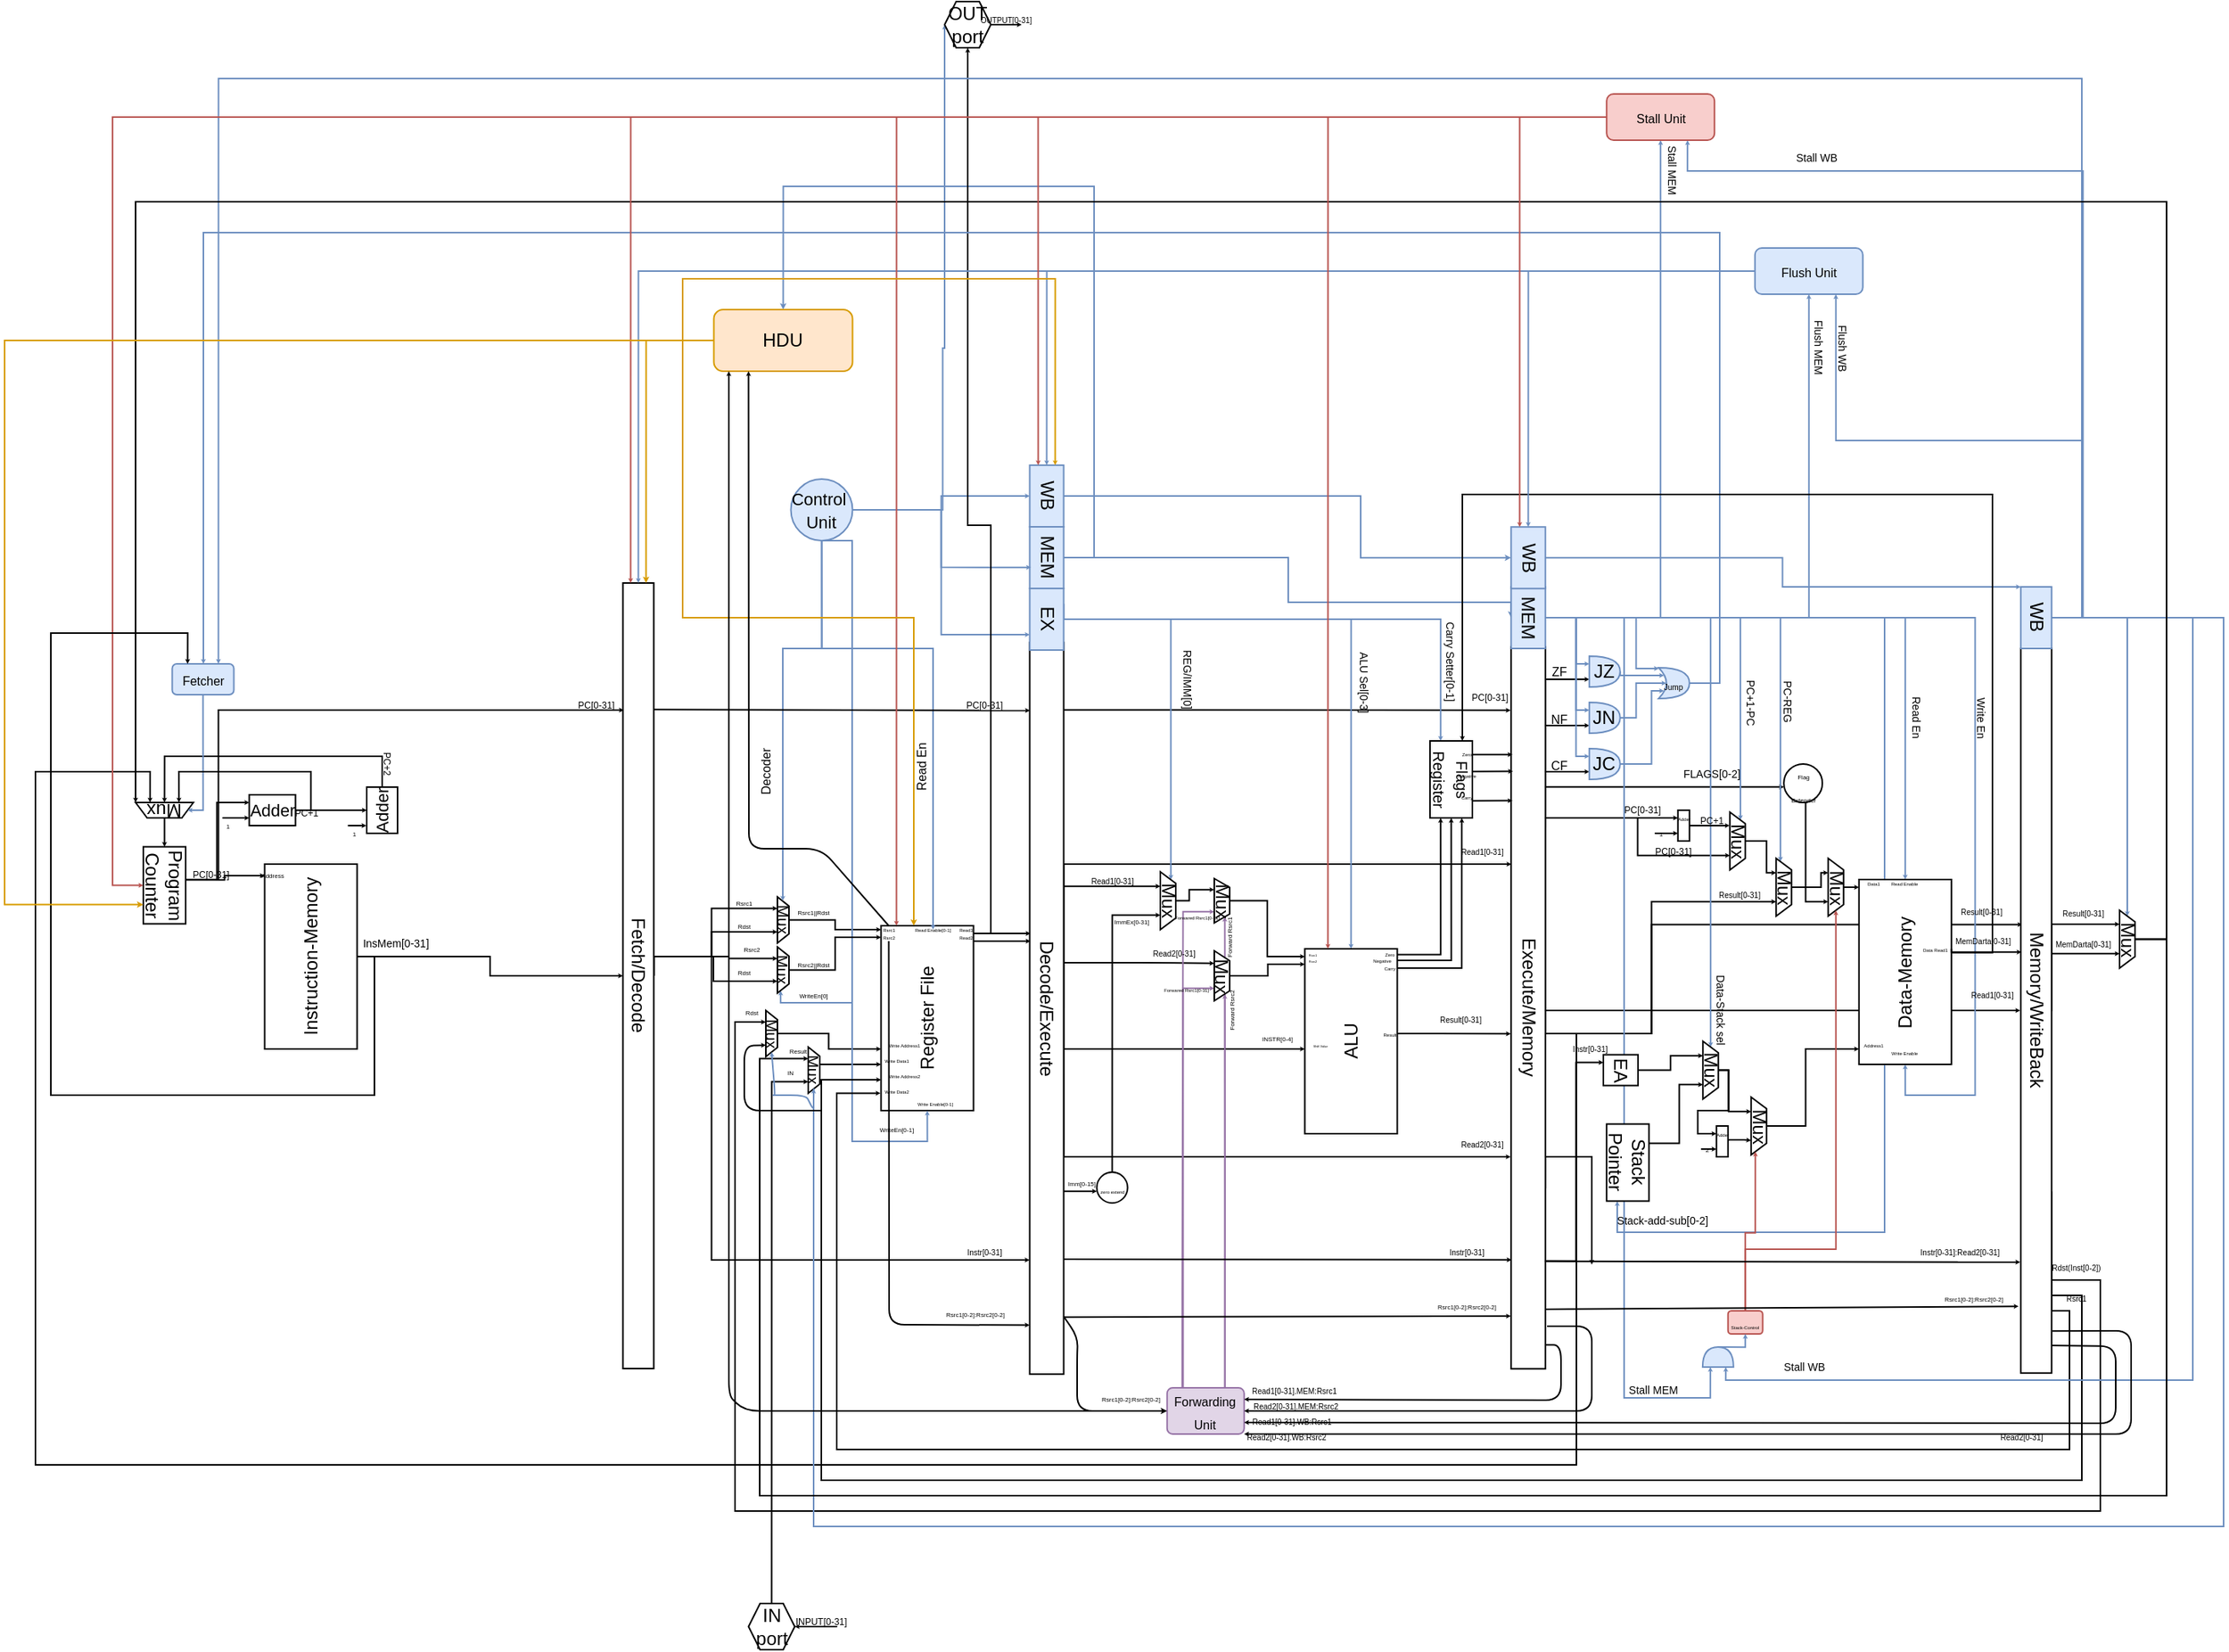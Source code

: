 <mxfile version="12.9.7" type="google"><diagram id="oQ7sqmpI2w5KsExA7DrO" name="Page-1"><mxGraphModel dx="542" dy="377" grid="1" gridSize="10" guides="1" tooltips="1" connect="1" arrows="1" fold="1" page="1" pageScale="1" pageWidth="1920" pageHeight="1200" math="0" shadow="0"><root><mxCell id="0"/><mxCell id="1" parent="0"/><mxCell id="Kr9vNW8PMXmz9duTETcZ-493" value="" style="endArrow=classic;html=1;endSize=0;entryX=0.088;entryY=1.015;entryDx=0;entryDy=0;entryPerimeter=0;exitX=0.092;exitY=-0.013;exitDx=0;exitDy=0;exitPerimeter=0;" parent="1" source="Kr9vNW8PMXmz9duTETcZ-47" target="Kr9vNW8PMXmz9duTETcZ-232" edge="1"><mxGeometry width="50" height="50" relative="1" as="geometry"><mxPoint x="958.75" y="500" as="sourcePoint"/><mxPoint x="1202.902" y="499.995" as="targetPoint"/></mxGeometry></mxCell><mxCell id="Kr9vNW8PMXmz9duTETcZ-260" style="edgeStyle=orthogonalEdgeStyle;rounded=0;orthogonalLoop=1;jettySize=auto;html=1;exitX=0.75;exitY=0;exitDx=0;exitDy=0;entryX=1;entryY=0.25;entryDx=0;entryDy=0;startSize=0;endSize=0;fillColor=#e1d5e7;strokeColor=#9673a6;" parent="1" source="Kr9vNW8PMXmz9duTETcZ-217" target="Kr9vNW8PMXmz9duTETcZ-220" edge="1"><mxGeometry relative="1" as="geometry"><Array as="points"><mxPoint x="1061.75" y="700"/><mxPoint x="1061.75" y="700"/></Array></mxGeometry></mxCell><mxCell id="Kr9vNW8PMXmz9duTETcZ-93" style="edgeStyle=orthogonalEdgeStyle;rounded=0;orthogonalLoop=1;jettySize=auto;html=1;exitX=0.5;exitY=0;exitDx=0;exitDy=0;entryX=0.844;entryY=1.004;entryDx=0;entryDy=0;entryPerimeter=0;startSize=0;endSize=0;" parent="1" source="Kr9vNW8PMXmz9duTETcZ-1" target="Kr9vNW8PMXmz9duTETcZ-47" edge="1"><mxGeometry relative="1" as="geometry"><Array as="points"><mxPoint x="728.75" y="660"/><mxPoint x="728.75" y="857"/></Array></mxGeometry></mxCell><mxCell id="Kr9vNW8PMXmz9duTETcZ-97" style="edgeStyle=orthogonalEdgeStyle;rounded=0;orthogonalLoop=1;jettySize=auto;html=1;exitX=0.5;exitY=0;exitDx=0;exitDy=0;startSize=0;endSize=0;entryX=0.25;entryY=1;entryDx=0;entryDy=0;" parent="1" source="Kr9vNW8PMXmz9duTETcZ-1" target="Kr9vNW8PMXmz9duTETcZ-589" edge="1"><mxGeometry relative="1" as="geometry"><mxPoint x="760" y="660" as="targetPoint"/><Array as="points"><mxPoint x="691" y="660"/><mxPoint x="740" y="660"/><mxPoint x="781" y="661"/></Array></mxGeometry></mxCell><mxCell id="Kr9vNW8PMXmz9duTETcZ-99" style="edgeStyle=orthogonalEdgeStyle;rounded=0;orthogonalLoop=1;jettySize=auto;html=1;exitX=0.5;exitY=0;exitDx=0;exitDy=0;entryX=0.25;entryY=1;entryDx=0;entryDy=0;startSize=0;endSize=0;" parent="1" source="Kr9vNW8PMXmz9duTETcZ-1" target="Kr9vNW8PMXmz9duTETcZ-53" edge="1"><mxGeometry relative="1" as="geometry"><Array as="points"><mxPoint x="728.75" y="660"/><mxPoint x="728.75" y="629"/></Array></mxGeometry></mxCell><mxCell id="Kr9vNW8PMXmz9duTETcZ-100" style="edgeStyle=orthogonalEdgeStyle;rounded=0;orthogonalLoop=1;jettySize=auto;html=1;exitX=0.5;exitY=0;exitDx=0;exitDy=0;entryX=0.75;entryY=1;entryDx=0;entryDy=0;startSize=0;endSize=0;" parent="1" source="Kr9vNW8PMXmz9duTETcZ-1" target="Kr9vNW8PMXmz9duTETcZ-53" edge="1"><mxGeometry relative="1" as="geometry"><Array as="points"><mxPoint x="728.75" y="660"/><mxPoint x="728.75" y="644"/><mxPoint x="771.75" y="644"/></Array></mxGeometry></mxCell><mxCell id="Kr9vNW8PMXmz9duTETcZ-592" style="edgeStyle=orthogonalEdgeStyle;rounded=0;orthogonalLoop=1;jettySize=auto;html=1;exitX=0.5;exitY=0;exitDx=0;exitDy=0;entryX=0.75;entryY=1;entryDx=0;entryDy=0;startSize=0;endSize=0;" parent="1" source="Kr9vNW8PMXmz9duTETcZ-1" target="Kr9vNW8PMXmz9duTETcZ-589" edge="1"><mxGeometry relative="1" as="geometry"><Array as="points"><mxPoint x="691" y="660"/><mxPoint x="730" y="660"/><mxPoint x="730" y="676"/><mxPoint x="772" y="676"/></Array></mxGeometry></mxCell><mxCell id="Kr9vNW8PMXmz9duTETcZ-1" value="Fetch/Decode" style="rounded=0;whiteSpace=wrap;html=1;rotation=90;" parent="1" vertex="1"><mxGeometry x="426.25" y="662.5" width="510" height="20" as="geometry"/></mxCell><mxCell id="Kr9vNW8PMXmz9duTETcZ-2" style="edgeStyle=orthogonalEdgeStyle;rounded=0;jumpSize=0;orthogonalLoop=1;jettySize=auto;html=1;exitX=0.5;exitY=0;exitDx=0;exitDy=0;entryX=0;entryY=0.25;entryDx=0;entryDy=0;startSize=0;endSize=0;" parent="1" source="Kr9vNW8PMXmz9duTETcZ-4" target="Kr9vNW8PMXmz9duTETcZ-8" edge="1"><mxGeometry relative="1" as="geometry"><Array as="points"><mxPoint x="387.75" y="610"/><mxPoint x="407.75" y="610"/><mxPoint x="407.75" y="560"/></Array></mxGeometry></mxCell><mxCell id="Kr9vNW8PMXmz9duTETcZ-22" style="edgeStyle=orthogonalEdgeStyle;rounded=0;orthogonalLoop=1;jettySize=auto;html=1;entryX=0;entryY=0.75;entryDx=0;entryDy=0;endSize=0;startSize=0;exitX=0.429;exitY=-0.008;exitDx=0;exitDy=0;exitPerimeter=0;" parent="1" source="Kr9vNW8PMXmz9duTETcZ-4" target="Kr9vNW8PMXmz9duTETcZ-11" edge="1"><mxGeometry relative="1" as="geometry"><mxPoint x="387.75" y="608" as="sourcePoint"/><Array as="points"><mxPoint x="412.75" y="610"/><mxPoint x="412.75" y="607"/></Array></mxGeometry></mxCell><mxCell id="Kr9vNW8PMXmz9duTETcZ-5" style="edgeStyle=orthogonalEdgeStyle;rounded=0;jumpSize=0;orthogonalLoop=1;jettySize=auto;html=1;exitX=1;exitY=0.5;exitDx=0;exitDy=0;entryX=0.5;entryY=0;entryDx=0;entryDy=0;startSize=0;endSize=0;" parent="1" source="Kr9vNW8PMXmz9duTETcZ-8" target="Kr9vNW8PMXmz9duTETcZ-14" edge="1"><mxGeometry relative="1" as="geometry"/></mxCell><mxCell id="Kr9vNW8PMXmz9duTETcZ-7" style="edgeStyle=orthogonalEdgeStyle;rounded=0;jumpSize=0;orthogonalLoop=1;jettySize=auto;html=1;exitX=0;exitY=0.75;exitDx=0;exitDy=0;startArrow=classic;startFill=1;startSize=0;endArrow=none;endFill=0;endSize=0;" parent="1" source="Kr9vNW8PMXmz9duTETcZ-8" edge="1"><mxGeometry relative="1" as="geometry"><mxPoint x="411.331" y="570" as="targetPoint"/><mxPoint x="411.25" y="590" as="sourcePoint"/></mxGeometry></mxCell><mxCell id="Kr9vNW8PMXmz9duTETcZ-12" style="edgeStyle=orthogonalEdgeStyle;rounded=0;jumpSize=0;orthogonalLoop=1;jettySize=auto;html=1;exitX=1;exitY=0.5;exitDx=0;exitDy=0;entryX=0.5;entryY=1;entryDx=0;entryDy=0;startArrow=none;startFill=0;startSize=0;endArrow=classic;endFill=1;endSize=0;" parent="1" source="Kr9vNW8PMXmz9duTETcZ-14" target="Kr9vNW8PMXmz9duTETcZ-16" edge="1"><mxGeometry relative="1" as="geometry"><Array as="points"><mxPoint x="514.75" y="530"/><mxPoint x="373.75" y="530"/></Array></mxGeometry></mxCell><mxCell id="Kr9vNW8PMXmz9duTETcZ-13" style="edgeStyle=orthogonalEdgeStyle;rounded=0;jumpSize=0;orthogonalLoop=1;jettySize=auto;html=1;startArrow=classic;startFill=1;startSize=0;endArrow=none;endFill=0;endSize=0;" parent="1" edge="1"><mxGeometry relative="1" as="geometry"><mxPoint x="492.75" y="575" as="targetPoint"/><mxPoint x="504.75" y="575" as="sourcePoint"/><Array as="points"><mxPoint x="504.75" y="575"/></Array></mxGeometry></mxCell><mxCell id="Kr9vNW8PMXmz9duTETcZ-14" value="&lt;font style=&quot;font-size: 11px&quot;&gt;Adder&lt;/font&gt;" style="rounded=0;whiteSpace=wrap;html=1;rotation=-90;" parent="1" vertex="1"><mxGeometry x="500" y="555" width="30" height="20" as="geometry"/></mxCell><mxCell id="Kr9vNW8PMXmz9duTETcZ-15" style="edgeStyle=orthogonalEdgeStyle;rounded=0;jumpSize=0;orthogonalLoop=1;jettySize=auto;html=1;exitX=0.5;exitY=0;exitDx=0;exitDy=0;entryX=0;entryY=0.5;entryDx=0;entryDy=0;startSize=0;endSize=0;" parent="1" source="Kr9vNW8PMXmz9duTETcZ-16" target="Kr9vNW8PMXmz9duTETcZ-4" edge="1"><mxGeometry relative="1" as="geometry"/></mxCell><mxCell id="Kr9vNW8PMXmz9duTETcZ-16" value="Mux&lt;br&gt;" style="shape=trapezoid;perimeter=trapezoidPerimeter;whiteSpace=wrap;html=1;rotation=-180;" parent="1" vertex="1"><mxGeometry x="355" y="560" width="37.5" height="10" as="geometry"/></mxCell><mxCell id="Kr9vNW8PMXmz9duTETcZ-17" value="&lt;font style=&quot;font-size: 4px&quot;&gt;1&lt;/font&gt;" style="text;html=1;strokeColor=none;fillColor=none;align=center;verticalAlign=middle;whiteSpace=wrap;rounded=0;" parent="1" vertex="1"><mxGeometry x="411.25" y="570" width="7.5" height="5" as="geometry"/></mxCell><mxCell id="Kr9vNW8PMXmz9duTETcZ-18" value="&lt;font style=&quot;font-size: 4px&quot;&gt;1&lt;/font&gt;" style="text;html=1;strokeColor=none;fillColor=none;align=center;verticalAlign=middle;whiteSpace=wrap;rounded=0;" parent="1" vertex="1"><mxGeometry x="492.5" y="575" width="7.5" height="5" as="geometry"/></mxCell><mxCell id="Kr9vNW8PMXmz9duTETcZ-19" style="edgeStyle=orthogonalEdgeStyle;rounded=0;orthogonalLoop=1;jettySize=auto;html=1;exitX=0.5;exitY=1;exitDx=0;exitDy=0;entryX=0;entryY=0.5;entryDx=0;entryDy=0;startArrow=none;startFill=0;startSize=0;endArrow=classic;endFill=1;endSize=0;fillColor=#dae8fc;strokeColor=#6c8ebf;" parent="1" source="Kr9vNW8PMXmz9duTETcZ-20" target="Kr9vNW8PMXmz9duTETcZ-16" edge="1"><mxGeometry relative="1" as="geometry"><Array as="points"><mxPoint x="398.75" y="565"/></Array></mxGeometry></mxCell><mxCell id="Kr9vNW8PMXmz9duTETcZ-20" value="&lt;font style=&quot;font-size: 8px&quot;&gt;Fetcher&lt;/font&gt;" style="rounded=1;whiteSpace=wrap;html=1;fillColor=#dae8fc;strokeColor=#6c8ebf;" parent="1" vertex="1"><mxGeometry x="378.75" y="470" width="40" height="20" as="geometry"/></mxCell><mxCell id="Kr9vNW8PMXmz9duTETcZ-21" style="edgeStyle=orthogonalEdgeStyle;rounded=0;orthogonalLoop=1;jettySize=auto;html=1;exitX=0.5;exitY=1;exitDx=0;exitDy=0;entryX=0.5;entryY=1;entryDx=0;entryDy=0;endSize=0;" parent="1" source="Kr9vNW8PMXmz9duTETcZ-10" target="Kr9vNW8PMXmz9duTETcZ-1" edge="1"><mxGeometry relative="1" as="geometry"/></mxCell><mxCell id="Kr9vNW8PMXmz9duTETcZ-24" value="" style="group" parent="1" vertex="1" connectable="0"><mxGeometry x="438.75" y="600" width="110" height="120" as="geometry"/></mxCell><mxCell id="Kr9vNW8PMXmz9duTETcZ-9" value="" style="group" parent="Kr9vNW8PMXmz9duTETcZ-24" vertex="1" connectable="0"><mxGeometry width="60" height="120" as="geometry"/></mxCell><object label="Instruction-Memory" placeholders="1" id="Kr9vNW8PMXmz9duTETcZ-10"><mxCell style="rounded=0;whiteSpace=wrap;html=1;rotation=-90;" parent="Kr9vNW8PMXmz9duTETcZ-9" vertex="1"><mxGeometry x="-30" y="30" width="120" height="60" as="geometry"/></mxCell></object><mxCell id="Kr9vNW8PMXmz9duTETcZ-11" value="&lt;font style=&quot;font-size: 4px&quot;&gt;Address&lt;/font&gt;" style="text;html=1;strokeColor=none;fillColor=none;align=center;verticalAlign=middle;whiteSpace=wrap;rounded=0;" parent="Kr9vNW8PMXmz9duTETcZ-9" vertex="1"><mxGeometry width="10" height="10" as="geometry"/></mxCell><mxCell id="Kr9vNW8PMXmz9duTETcZ-23" value="&lt;font style=&quot;font-size: 7px&quot;&gt;InsMem[0-31]&lt;/font&gt;" style="text;html=1;strokeColor=none;fillColor=none;align=center;verticalAlign=middle;whiteSpace=wrap;rounded=0;" parent="Kr9vNW8PMXmz9duTETcZ-24" vertex="1"><mxGeometry x="60" y="40" width="50" height="20" as="geometry"/></mxCell><mxCell id="Kr9vNW8PMXmz9duTETcZ-26" value="" style="group" parent="1" vertex="1" connectable="0"><mxGeometry x="360" y="588.75" width="58.75" height="50" as="geometry"/></mxCell><mxCell id="Kr9vNW8PMXmz9duTETcZ-30" value="" style="group" parent="Kr9vNW8PMXmz9duTETcZ-26" vertex="1" connectable="0"><mxGeometry x="-1.776e-15" width="58.75" height="50" as="geometry"/></mxCell><mxCell id="Kr9vNW8PMXmz9duTETcZ-4" value="Program Counter&lt;br&gt;" style="rounded=0;whiteSpace=wrap;html=1;rotation=90;" parent="Kr9vNW8PMXmz9duTETcZ-30" vertex="1"><mxGeometry x="-11.25" y="11.25" width="50" height="27.5" as="geometry"/></mxCell><mxCell id="Kr9vNW8PMXmz9duTETcZ-25" value="&lt;font style=&quot;font-size: 6px&quot;&gt;PC[0-31]&lt;/font&gt;" style="text;html=1;strokeColor=none;fillColor=none;align=center;verticalAlign=middle;whiteSpace=wrap;rounded=0;" parent="Kr9vNW8PMXmz9duTETcZ-30" vertex="1"><mxGeometry x="28.75" y="11.25" width="30" height="10" as="geometry"/></mxCell><mxCell id="Kr9vNW8PMXmz9duTETcZ-28" value="" style="group" parent="1" vertex="1" connectable="0"><mxGeometry x="428.75" y="555" width="52.5" height="20" as="geometry"/></mxCell><mxCell id="Kr9vNW8PMXmz9duTETcZ-8" value="&lt;font style=&quot;font-size: 11px&quot;&gt;Adder&lt;/font&gt;" style="rounded=0;whiteSpace=wrap;html=1;" parent="Kr9vNW8PMXmz9duTETcZ-28" vertex="1"><mxGeometry width="30" height="20" as="geometry"/></mxCell><mxCell id="Kr9vNW8PMXmz9duTETcZ-27" value="&lt;font style=&quot;font-size: 6px&quot;&gt;PC+1&lt;/font&gt;" style="text;html=1;strokeColor=none;fillColor=none;align=center;verticalAlign=middle;whiteSpace=wrap;rounded=0;" parent="Kr9vNW8PMXmz9duTETcZ-28" vertex="1"><mxGeometry x="22.5" y="5" width="30" height="10" as="geometry"/></mxCell><mxCell id="Kr9vNW8PMXmz9duTETcZ-29" value="&lt;font style=&quot;font-size: 6px&quot;&gt;PC+2&lt;/font&gt;" style="text;html=1;strokeColor=none;fillColor=none;align=center;verticalAlign=middle;whiteSpace=wrap;rounded=0;rotation=90;" parent="1" vertex="1"><mxGeometry x="510" y="530" width="20" height="10" as="geometry"/></mxCell><mxCell id="Kr9vNW8PMXmz9duTETcZ-32" style="edgeStyle=orthogonalEdgeStyle;rounded=0;orthogonalLoop=1;jettySize=auto;html=1;exitX=1;exitY=0.5;exitDx=0;exitDy=0;entryX=0.25;entryY=1;entryDx=0;entryDy=0;startSize=0;endSize=0;" parent="1" source="Kr9vNW8PMXmz9duTETcZ-8" target="Kr9vNW8PMXmz9duTETcZ-16" edge="1"><mxGeometry relative="1" as="geometry"><Array as="points"><mxPoint x="468.75" y="565"/><mxPoint x="468.75" y="540"/><mxPoint x="382.75" y="540"/></Array></mxGeometry></mxCell><mxCell id="Kr9vNW8PMXmz9duTETcZ-243" style="edgeStyle=orthogonalEdgeStyle;rounded=0;orthogonalLoop=1;jettySize=auto;html=1;exitX=0.75;exitY=0;exitDx=0;exitDy=0;entryX=0;entryY=0.616;entryDx=0;entryDy=0;entryPerimeter=0;startSize=0;endSize=0;" parent="1" source="Kr9vNW8PMXmz9duTETcZ-47" target="Kr9vNW8PMXmz9duTETcZ-196" edge="1"><mxGeometry relative="1" as="geometry"/></mxCell><mxCell id="Kr9vNW8PMXmz9duTETcZ-250" style="edgeStyle=orthogonalEdgeStyle;rounded=0;orthogonalLoop=1;jettySize=auto;html=1;exitX=0.5;exitY=0;exitDx=0;exitDy=0;entryX=0.25;entryY=1;entryDx=0;entryDy=0;startSize=0;endSize=0;" parent="1" source="Kr9vNW8PMXmz9duTETcZ-47" target="Kr9vNW8PMXmz9duTETcZ-182" edge="1"><mxGeometry relative="1" as="geometry"><Array as="points"><mxPoint x="957.75" y="614"/></Array></mxGeometry></mxCell><mxCell id="Kr9vNW8PMXmz9duTETcZ-255" style="edgeStyle=orthogonalEdgeStyle;rounded=0;orthogonalLoop=1;jettySize=auto;html=1;exitX=0.5;exitY=0;exitDx=0;exitDy=0;entryX=0.25;entryY=1;entryDx=0;entryDy=0;startSize=0;endSize=0;" parent="1" source="Kr9vNW8PMXmz9duTETcZ-47" target="Kr9vNW8PMXmz9duTETcZ-222" edge="1"><mxGeometry relative="1" as="geometry"><Array as="points"><mxPoint x="957.75" y="664"/><mxPoint x="1005.75" y="664"/></Array></mxGeometry></mxCell><mxCell id="Kr9vNW8PMXmz9duTETcZ-268" style="edgeStyle=orthogonalEdgeStyle;rounded=0;orthogonalLoop=1;jettySize=auto;html=1;exitX=0.5;exitY=0;exitDx=0;exitDy=0;entryX=0;entryY=1;entryDx=0;entryDy=0;startSize=0;endSize=0;" parent="1" source="Kr9vNW8PMXmz9duTETcZ-47" target="Kr9vNW8PMXmz9duTETcZ-210" edge="1"><mxGeometry relative="1" as="geometry"><Array as="points"><mxPoint x="957.75" y="720"/></Array></mxGeometry></mxCell><mxCell id="Kr9vNW8PMXmz9duTETcZ-291" style="edgeStyle=orthogonalEdgeStyle;rounded=0;orthogonalLoop=1;jettySize=auto;html=1;exitX=0.5;exitY=0;exitDx=0;exitDy=0;startSize=0;endSize=0;entryX=0.301;entryY=0.993;entryDx=0;entryDy=0;entryPerimeter=0;" parent="1" source="Kr9vNW8PMXmz9duTETcZ-47" target="Kr9vNW8PMXmz9duTETcZ-232" edge="1"><mxGeometry relative="1" as="geometry"><mxPoint x="1245.75" y="600" as="targetPoint"/><Array as="points"><mxPoint x="956.75" y="600"/></Array></mxGeometry></mxCell><mxCell id="Kr9vNW8PMXmz9duTETcZ-294" style="edgeStyle=orthogonalEdgeStyle;rounded=0;orthogonalLoop=1;jettySize=auto;html=1;exitX=0.5;exitY=0;exitDx=0;exitDy=0;startSize=0;endSize=0;entryX=0.706;entryY=1.016;entryDx=0;entryDy=0;entryPerimeter=0;" parent="1" source="Kr9vNW8PMXmz9duTETcZ-47" target="Kr9vNW8PMXmz9duTETcZ-232" edge="1"><mxGeometry relative="1" as="geometry"><mxPoint x="1238.75" y="789" as="targetPoint"/><Array as="points"><mxPoint x="957.75" y="790"/><mxPoint x="1247.75" y="790"/></Array></mxGeometry></mxCell><mxCell id="Kr9vNW8PMXmz9duTETcZ-47" value="Decode/Execute" style="rounded=0;whiteSpace=wrap;html=1;rotation=90;" parent="1" vertex="1"><mxGeometry x="708.75" y="682.6" width="475" height="22.04" as="geometry"/></mxCell><mxCell id="Kr9vNW8PMXmz9duTETcZ-285" style="edgeStyle=orthogonalEdgeStyle;rounded=0;orthogonalLoop=1;jettySize=auto;html=1;exitX=0.25;exitY=0;exitDx=0;exitDy=0;entryX=0;entryY=0.75;entryDx=0;entryDy=0;startSize=0;endSize=0;fillColor=#dae8fc;strokeColor=#6c8ebf;" parent="1" source="Kr9vNW8PMXmz9duTETcZ-48" target="Kr9vNW8PMXmz9duTETcZ-184" edge="1"><mxGeometry relative="1" as="geometry"><Array as="points"><mxPoint x="957.75" y="441"/><mxPoint x="1201.75" y="441"/></Array></mxGeometry></mxCell><mxCell id="Kr9vNW8PMXmz9duTETcZ-286" style="edgeStyle=orthogonalEdgeStyle;rounded=0;orthogonalLoop=1;jettySize=auto;html=1;exitX=0.5;exitY=0;exitDx=0;exitDy=0;startSize=0;endSize=0;fillColor=#dae8fc;strokeColor=#6c8ebf;" parent="1" source="Kr9vNW8PMXmz9duTETcZ-48" target="Kr9vNW8PMXmz9duTETcZ-209" edge="1"><mxGeometry relative="1" as="geometry"/></mxCell><mxCell id="Kr9vNW8PMXmz9duTETcZ-287" style="edgeStyle=orthogonalEdgeStyle;rounded=0;orthogonalLoop=1;jettySize=auto;html=1;exitX=0.5;exitY=0;exitDx=0;exitDy=0;entryX=0;entryY=0.25;entryDx=0;entryDy=0;startSize=0;endSize=0;fillColor=#dae8fc;strokeColor=#6c8ebf;" parent="1" source="Kr9vNW8PMXmz9duTETcZ-48" target="Kr9vNW8PMXmz9duTETcZ-182" edge="1"><mxGeometry relative="1" as="geometry"/></mxCell><mxCell id="Kr9vNW8PMXmz9duTETcZ-48" value="EX" style="rounded=0;whiteSpace=wrap;html=1;rotation=90;fillColor=#dae8fc;strokeColor=#6c8ebf;" parent="1" vertex="1"><mxGeometry x="926.25" y="430.004" width="40" height="22.041" as="geometry"/></mxCell><mxCell id="BeVv3IKcSBye8yzQBqG7-29" style="edgeStyle=orthogonalEdgeStyle;rounded=0;jumpSize=1;orthogonalLoop=1;jettySize=auto;html=1;exitX=0.5;exitY=0;exitDx=0;exitDy=0;startSize=0;endSize=1;entryX=0.5;entryY=1;entryDx=0;entryDy=0;fillColor=#dae8fc;strokeColor=#6c8ebf;" edge="1" parent="1" source="Kr9vNW8PMXmz9duTETcZ-49" target="Kr9vNW8PMXmz9duTETcZ-236"><mxGeometry relative="1" as="geometry"><mxPoint x="1220" y="451" as="targetPoint"/><Array as="points"><mxPoint x="1103" y="401"/><mxPoint x="1103" y="430"/><mxPoint x="1248" y="430"/></Array></mxGeometry></mxCell><mxCell id="BeVv3IKcSBye8yzQBqG7-31" style="edgeStyle=orthogonalEdgeStyle;rounded=0;jumpSize=1;orthogonalLoop=1;jettySize=auto;html=1;exitX=0.5;exitY=0;exitDx=0;exitDy=0;entryX=0.5;entryY=0;entryDx=0;entryDy=0;startSize=0;endSize=1;fillColor=#dae8fc;strokeColor=#6c8ebf;" edge="1" parent="1" source="Kr9vNW8PMXmz9duTETcZ-49" target="BeVv3IKcSBye8yzQBqG7-28"><mxGeometry relative="1" as="geometry"><Array as="points"><mxPoint x="977" y="401"/><mxPoint x="977" y="160"/><mxPoint x="775" y="160"/></Array></mxGeometry></mxCell><mxCell id="Kr9vNW8PMXmz9duTETcZ-49" value="MEM" style="rounded=0;whiteSpace=wrap;html=1;rotation=90;fillColor=#dae8fc;strokeColor=#6c8ebf;" parent="1" vertex="1"><mxGeometry x="926.25" y="390.002" width="40" height="22.041" as="geometry"/></mxCell><mxCell id="BeVv3IKcSBye8yzQBqG7-30" style="edgeStyle=orthogonalEdgeStyle;rounded=0;jumpSize=1;orthogonalLoop=1;jettySize=auto;html=1;exitX=0.5;exitY=0;exitDx=0;exitDy=0;entryX=0.5;entryY=1;entryDx=0;entryDy=0;startSize=0;endSize=1;fillColor=#dae8fc;strokeColor=#6c8ebf;" edge="1" parent="1" source="Kr9vNW8PMXmz9duTETcZ-50" target="Kr9vNW8PMXmz9duTETcZ-237"><mxGeometry relative="1" as="geometry"><Array as="points"><mxPoint x="1150" y="361"/><mxPoint x="1150" y="401"/></Array></mxGeometry></mxCell><mxCell id="Kr9vNW8PMXmz9duTETcZ-50" value="WB" style="rounded=0;whiteSpace=wrap;html=1;rotation=90;fillColor=#dae8fc;strokeColor=#6c8ebf;" parent="1" vertex="1"><mxGeometry x="926.25" y="350.0" width="40" height="22.041" as="geometry"/></mxCell><mxCell id="Kr9vNW8PMXmz9duTETcZ-96" style="edgeStyle=orthogonalEdgeStyle;rounded=0;orthogonalLoop=1;jettySize=auto;html=1;exitX=0.5;exitY=0;exitDx=0;exitDy=0;entryX=0;entryY=0.25;entryDx=0;entryDy=0;startSize=0;endSize=0;" parent="1" source="Kr9vNW8PMXmz9duTETcZ-53" target="Kr9vNW8PMXmz9duTETcZ-81" edge="1"><mxGeometry relative="1" as="geometry"/></mxCell><mxCell id="Kr9vNW8PMXmz9duTETcZ-53" value="&lt;font style=&quot;line-height: 210% ; font-size: 10px&quot;&gt;Mux&lt;/font&gt;" style="shape=trapezoid;perimeter=trapezoidPerimeter;whiteSpace=wrap;html=1;rotation=90;" parent="1" vertex="1"><mxGeometry x="760.25" y="632.5" width="30" height="7.5" as="geometry"/></mxCell><mxCell id="Kr9vNW8PMXmz9duTETcZ-95" style="edgeStyle=orthogonalEdgeStyle;rounded=0;orthogonalLoop=1;jettySize=auto;html=1;exitX=0.5;exitY=0;exitDx=0;exitDy=0;entryX=0;entryY=0;entryDx=0;entryDy=0;startSize=0;endSize=0;" parent="1" source="Kr9vNW8PMXmz9duTETcZ-61" target="Kr9vNW8PMXmz9duTETcZ-73" edge="1"><mxGeometry relative="1" as="geometry"><Array as="points"><mxPoint x="804.75" y="710"/><mxPoint x="804.75" y="720"/></Array></mxGeometry></mxCell><mxCell id="Kr9vNW8PMXmz9duTETcZ-61" value="&lt;font style=&quot;line-height: 210% ; font-size: 10px&quot;&gt;Mux&lt;/font&gt;" style="shape=trapezoid;perimeter=trapezoidPerimeter;whiteSpace=wrap;html=1;rotation=90;" parent="1" vertex="1"><mxGeometry x="752.75" y="706.25" width="30" height="7.5" as="geometry"/></mxCell><mxCell id="Kr9vNW8PMXmz9duTETcZ-63" value="" style="group" parent="1" vertex="1" connectable="0"><mxGeometry x="828.75" y="630" width="70" height="130" as="geometry"/></mxCell><mxCell id="Kr9vNW8PMXmz9duTETcZ-64" value="" style="group" parent="Kr9vNW8PMXmz9duTETcZ-63" vertex="1" connectable="0"><mxGeometry width="70" height="130" as="geometry"/></mxCell><mxCell id="Kr9vNW8PMXmz9duTETcZ-65" value="" style="group" parent="Kr9vNW8PMXmz9duTETcZ-64" vertex="1" connectable="0"><mxGeometry width="70" height="130" as="geometry"/></mxCell><mxCell id="Kr9vNW8PMXmz9duTETcZ-66" value="" style="group" parent="Kr9vNW8PMXmz9duTETcZ-65" vertex="1" connectable="0"><mxGeometry width="70" height="130" as="geometry"/></mxCell><mxCell id="Kr9vNW8PMXmz9duTETcZ-67" value="" style="group" parent="Kr9vNW8PMXmz9duTETcZ-66" vertex="1" connectable="0"><mxGeometry width="70" height="130" as="geometry"/></mxCell><mxCell id="Kr9vNW8PMXmz9duTETcZ-68" value="" style="group" parent="Kr9vNW8PMXmz9duTETcZ-67" vertex="1" connectable="0"><mxGeometry width="70" height="130" as="geometry"/></mxCell><mxCell id="Kr9vNW8PMXmz9duTETcZ-69" value="" style="group" parent="Kr9vNW8PMXmz9duTETcZ-68" vertex="1" connectable="0"><mxGeometry y="7.5" width="70" height="122.5" as="geometry"/></mxCell><mxCell id="Kr9vNW8PMXmz9duTETcZ-70" value="" style="group" parent="Kr9vNW8PMXmz9duTETcZ-69" vertex="1" connectable="0"><mxGeometry x="10.0" y="2.5" width="60" height="120" as="geometry"/></mxCell><mxCell id="Kr9vNW8PMXmz9duTETcZ-71" value="Register File&lt;br&gt;" style="rounded=0;whiteSpace=wrap;html=1;rotation=-90;" parent="Kr9vNW8PMXmz9duTETcZ-70" vertex="1"><mxGeometry x="-30.0" y="30" width="120" height="60" as="geometry"/></mxCell><mxCell id="Kr9vNW8PMXmz9duTETcZ-72" value="&lt;font style=&quot;font-size: 3px&quot;&gt;Write Address1&lt;/font&gt;" style="text;html=1;strokeColor=none;fillColor=none;align=center;verticalAlign=middle;whiteSpace=wrap;rounded=0;" parent="Kr9vNW8PMXmz9duTETcZ-70" vertex="1"><mxGeometry y="70" width="30" height="10" as="geometry"/></mxCell><mxCell id="Kr9vNW8PMXmz9duTETcZ-73" value="&lt;font style=&quot;font-size: 3px&quot;&gt;Write Data1&lt;/font&gt;" style="text;html=1;strokeColor=none;fillColor=none;align=center;verticalAlign=middle;whiteSpace=wrap;rounded=0;" parent="Kr9vNW8PMXmz9duTETcZ-70" vertex="1"><mxGeometry x="3.553e-15" y="80" width="20" height="10" as="geometry"/></mxCell><mxCell id="Kr9vNW8PMXmz9duTETcZ-74" value="&lt;font&gt;&lt;font style=&quot;font-size: 3px&quot;&gt;Write Address2&lt;/font&gt;&lt;br&gt;&lt;/font&gt;" style="text;html=1;strokeColor=none;fillColor=none;align=center;verticalAlign=middle;whiteSpace=wrap;rounded=0;" parent="Kr9vNW8PMXmz9duTETcZ-70" vertex="1"><mxGeometry y="90" width="30" height="10" as="geometry"/></mxCell><mxCell id="Kr9vNW8PMXmz9duTETcZ-75" value="&lt;font style=&quot;font-size: 3px&quot;&gt;Write Data2&lt;/font&gt;" style="text;html=1;strokeColor=none;fillColor=none;align=center;verticalAlign=middle;whiteSpace=wrap;rounded=0;" parent="Kr9vNW8PMXmz9duTETcZ-70" vertex="1"><mxGeometry x="3.553e-15" y="100" width="20" height="10" as="geometry"/></mxCell><mxCell id="Kr9vNW8PMXmz9duTETcZ-76" value="&lt;span style=&quot;font-size: 3px&quot;&gt;Write Enable[0-1]&lt;/span&gt;" style="text;html=1;strokeColor=none;fillColor=none;align=center;verticalAlign=middle;whiteSpace=wrap;rounded=0;" parent="Kr9vNW8PMXmz9duTETcZ-70" vertex="1"><mxGeometry x="20" y="110" width="30" height="5" as="geometry"/></mxCell><mxCell id="Kr9vNW8PMXmz9duTETcZ-77" value="&lt;font style=&quot;font-size: 3px&quot;&gt;Read1&lt;/font&gt;" style="text;html=1;strokeColor=none;fillColor=none;align=center;verticalAlign=middle;whiteSpace=wrap;rounded=0;" parent="Kr9vNW8PMXmz9duTETcZ-69" vertex="1"><mxGeometry x="60" y="-2.5" width="10" height="10" as="geometry"/></mxCell><mxCell id="Kr9vNW8PMXmz9duTETcZ-78" value="&lt;font style=&quot;font-size: 3px&quot;&gt;Read2&lt;/font&gt;" style="text;html=1;strokeColor=none;fillColor=none;align=center;verticalAlign=middle;whiteSpace=wrap;rounded=0;" parent="Kr9vNW8PMXmz9duTETcZ-69" vertex="1"><mxGeometry x="60" y="2.5" width="10" height="10" as="geometry"/></mxCell><mxCell id="Kr9vNW8PMXmz9duTETcZ-79" value="&lt;span style=&quot;font-size: 3px&quot;&gt;Read Enable[0-1]&lt;/span&gt;" style="text;html=1;strokeColor=none;fillColor=none;align=center;verticalAlign=middle;whiteSpace=wrap;rounded=0;" parent="Kr9vNW8PMXmz9duTETcZ-69" vertex="1"><mxGeometry x="27.5" width="32.5" height="5" as="geometry"/></mxCell><mxCell id="Kr9vNW8PMXmz9duTETcZ-80" value="&lt;font style=&quot;font-size: 3px&quot;&gt;Rsrc1&lt;/font&gt;" style="text;html=1;strokeColor=none;fillColor=none;align=center;verticalAlign=middle;whiteSpace=wrap;rounded=0;" parent="Kr9vNW8PMXmz9duTETcZ-68" vertex="1"><mxGeometry x="10" y="10" width="10" as="geometry"/></mxCell><mxCell id="Kr9vNW8PMXmz9duTETcZ-81" value="&lt;font style=&quot;font-size: 3px&quot;&gt;Rsrc2&lt;/font&gt;" style="text;html=1;strokeColor=none;fillColor=none;align=center;verticalAlign=middle;whiteSpace=wrap;rounded=0;" parent="Kr9vNW8PMXmz9duTETcZ-68" vertex="1"><mxGeometry x="10" y="10" width="10" height="10" as="geometry"/></mxCell><mxCell id="Kr9vNW8PMXmz9duTETcZ-94" style="edgeStyle=orthogonalEdgeStyle;rounded=0;orthogonalLoop=1;jettySize=auto;html=1;exitX=0.5;exitY=0;exitDx=0;exitDy=0;startSize=0;endSize=0;entryX=0;entryY=0;entryDx=0;entryDy=0;" parent="1" source="Kr9vNW8PMXmz9duTETcZ-85" target="Kr9vNW8PMXmz9duTETcZ-74" edge="1"><mxGeometry relative="1" as="geometry"><mxPoint x="838.75" y="740" as="targetPoint"/><Array as="points"><mxPoint x="798.75" y="730"/></Array></mxGeometry></mxCell><mxCell id="Kr9vNW8PMXmz9duTETcZ-85" value="&lt;font style=&quot;line-height: 210% ; font-size: 10px&quot;&gt;Mux&lt;/font&gt;" style="shape=trapezoid;perimeter=trapezoidPerimeter;whiteSpace=wrap;html=1;rotation=90;" parent="1" vertex="1"><mxGeometry x="780.25" y="730" width="30" height="7.5" as="geometry"/></mxCell><mxCell id="Kr9vNW8PMXmz9duTETcZ-98" value="&lt;font style=&quot;font-size: 4px&quot;&gt;Rsrc1||Rdst&lt;/font&gt;" style="text;html=1;strokeColor=none;fillColor=none;align=center;verticalAlign=middle;whiteSpace=wrap;rounded=0;" parent="1" vertex="1"><mxGeometry x="775.25" y="618.75" width="40" height="20" as="geometry"/></mxCell><mxCell id="Kr9vNW8PMXmz9duTETcZ-101" style="edgeStyle=orthogonalEdgeStyle;rounded=0;orthogonalLoop=1;jettySize=auto;html=1;exitX=1;exitY=0.5;exitDx=0;exitDy=0;startArrow=classic;startFill=1;startSize=0;endArrow=none;endFill=0;endSize=0;" parent="1" source="Kr9vNW8PMXmz9duTETcZ-102" edge="1"><mxGeometry relative="1" as="geometry"><mxPoint x="810.25" y="1095" as="targetPoint"/></mxGeometry></mxCell><mxCell id="Kr9vNW8PMXmz9duTETcZ-103" style="edgeStyle=orthogonalEdgeStyle;rounded=0;orthogonalLoop=1;jettySize=auto;html=1;exitX=0.5;exitY=0;exitDx=0;exitDy=0;startSize=0;endSize=0;entryX=0.75;entryY=1;entryDx=0;entryDy=0;" parent="1" source="Kr9vNW8PMXmz9duTETcZ-102" target="Kr9vNW8PMXmz9duTETcZ-85" edge="1"><mxGeometry relative="1" as="geometry"><mxPoint x="775.75" y="737.143" as="targetPoint"/></mxGeometry></mxCell><mxCell id="Kr9vNW8PMXmz9duTETcZ-102" value="IN port" style="shape=hexagon;perimeter=hexagonPerimeter2;whiteSpace=wrap;html=1;" parent="1" vertex="1"><mxGeometry x="752.75" y="1080" width="30" height="30" as="geometry"/></mxCell><mxCell id="Kr9vNW8PMXmz9duTETcZ-105" value="&lt;font style=&quot;font-size: 6px&quot;&gt;INPUT[0-31]&lt;/font&gt;" style="text;html=1;strokeColor=none;fillColor=none;align=center;verticalAlign=middle;whiteSpace=wrap;rounded=0;" parent="1" vertex="1"><mxGeometry x="780.25" y="1080" width="40" height="20" as="geometry"/></mxCell><mxCell id="Kr9vNW8PMXmz9duTETcZ-107" style="edgeStyle=orthogonalEdgeStyle;rounded=0;orthogonalLoop=1;jettySize=auto;html=1;exitX=1;exitY=0.5;exitDx=0;exitDy=0;entryX=0.5;entryY=1;entryDx=0;entryDy=0;startSize=0;endSize=0;fillColor=#dae8fc;strokeColor=#6c8ebf;" parent="1" source="Kr9vNW8PMXmz9duTETcZ-106" target="Kr9vNW8PMXmz9duTETcZ-50" edge="1"><mxGeometry relative="1" as="geometry"/></mxCell><mxCell id="Kr9vNW8PMXmz9duTETcZ-108" style="edgeStyle=orthogonalEdgeStyle;rounded=0;orthogonalLoop=1;jettySize=auto;html=1;exitX=1;exitY=0.5;exitDx=0;exitDy=0;entryX=0.658;entryY=0.961;entryDx=0;entryDy=0;entryPerimeter=0;startSize=0;endSize=0;fillColor=#dae8fc;strokeColor=#6c8ebf;" parent="1" source="Kr9vNW8PMXmz9duTETcZ-106" target="Kr9vNW8PMXmz9duTETcZ-49" edge="1"><mxGeometry relative="1" as="geometry"/></mxCell><mxCell id="Kr9vNW8PMXmz9duTETcZ-110" style="edgeStyle=orthogonalEdgeStyle;rounded=0;orthogonalLoop=1;jettySize=auto;html=1;exitX=1;exitY=0.5;exitDx=0;exitDy=0;entryX=0.75;entryY=1;entryDx=0;entryDy=0;startSize=0;endSize=0;fillColor=#dae8fc;strokeColor=#6c8ebf;" parent="1" source="Kr9vNW8PMXmz9duTETcZ-106" target="Kr9vNW8PMXmz9duTETcZ-48" edge="1"><mxGeometry relative="1" as="geometry"/></mxCell><mxCell id="Kr9vNW8PMXmz9duTETcZ-120" style="edgeStyle=orthogonalEdgeStyle;rounded=0;orthogonalLoop=1;jettySize=auto;html=1;exitX=1;exitY=0.5;exitDx=0;exitDy=0;entryX=0;entryY=0.5;entryDx=0;entryDy=0;startSize=0;endSize=0;fillColor=#dae8fc;strokeColor=#6c8ebf;" parent="1" source="Kr9vNW8PMXmz9duTETcZ-106" target="Kr9vNW8PMXmz9duTETcZ-111" edge="1"><mxGeometry relative="1" as="geometry"><Array as="points"><mxPoint x="878.75" y="370"/><mxPoint x="878.75" y="265"/></Array></mxGeometry></mxCell><mxCell id="Kr9vNW8PMXmz9duTETcZ-584" style="edgeStyle=orthogonalEdgeStyle;rounded=0;orthogonalLoop=1;jettySize=auto;html=1;exitX=0.5;exitY=1;exitDx=0;exitDy=0;entryX=0.5;entryY=1;entryDx=0;entryDy=0;startSize=0;endSize=0;fillColor=#dae8fc;strokeColor=#6c8ebf;" parent="1" source="Kr9vNW8PMXmz9duTETcZ-106" target="Kr9vNW8PMXmz9duTETcZ-79" edge="1"><mxGeometry relative="1" as="geometry"><Array as="points"><mxPoint x="800" y="460"/><mxPoint x="873" y="460"/></Array></mxGeometry></mxCell><mxCell id="Kr9vNW8PMXmz9duTETcZ-585" style="edgeStyle=orthogonalEdgeStyle;rounded=0;orthogonalLoop=1;jettySize=auto;html=1;exitX=0.5;exitY=1;exitDx=0;exitDy=0;entryX=0;entryY=0.25;entryDx=0;entryDy=0;startSize=0;endSize=0;fillColor=#dae8fc;strokeColor=#6c8ebf;" parent="1" source="Kr9vNW8PMXmz9duTETcZ-106" target="Kr9vNW8PMXmz9duTETcZ-98" edge="1"><mxGeometry relative="1" as="geometry"><Array as="points"><mxPoint x="800" y="460"/><mxPoint x="775" y="460"/><mxPoint x="775" y="624"/></Array></mxGeometry></mxCell><mxCell id="Kr9vNW8PMXmz9duTETcZ-597" style="edgeStyle=orthogonalEdgeStyle;rounded=0;orthogonalLoop=1;jettySize=auto;html=1;exitX=0.5;exitY=1;exitDx=0;exitDy=0;startSize=0;endSize=0;entryX=0;entryY=0.5;entryDx=0;entryDy=0;fillColor=#dae8fc;strokeColor=#6c8ebf;" parent="1" source="Kr9vNW8PMXmz9duTETcZ-106" target="Kr9vNW8PMXmz9duTETcZ-71" edge="1"><mxGeometry relative="1" as="geometry"><mxPoint x="870" y="771.905" as="targetPoint"/><Array as="points"><mxPoint x="820" y="390"/><mxPoint x="820" y="780"/><mxPoint x="869" y="780"/></Array></mxGeometry></mxCell><mxCell id="Kr9vNW8PMXmz9duTETcZ-598" style="edgeStyle=orthogonalEdgeStyle;rounded=0;orthogonalLoop=1;jettySize=auto;html=1;exitX=0.5;exitY=1;exitDx=0;exitDy=0;entryX=1;entryY=0.75;entryDx=0;entryDy=0;startSize=0;endSize=0;fillColor=#dae8fc;strokeColor=#6c8ebf;" parent="1" source="Kr9vNW8PMXmz9duTETcZ-106" target="Kr9vNW8PMXmz9duTETcZ-589" edge="1"><mxGeometry relative="1" as="geometry"><Array as="points"><mxPoint x="820" y="390"/><mxPoint x="820" y="690"/><mxPoint x="774" y="690"/></Array></mxGeometry></mxCell><mxCell id="Kr9vNW8PMXmz9duTETcZ-106" value="&lt;font style=&quot;font-size: 11px&quot;&gt;Control&amp;nbsp;&lt;br&gt;Unit&lt;/font&gt;" style="ellipse;whiteSpace=wrap;html=1;aspect=fixed;fillColor=#dae8fc;strokeColor=#6c8ebf;" parent="1" vertex="1"><mxGeometry x="780.25" y="350" width="40" height="40" as="geometry"/></mxCell><mxCell id="Kr9vNW8PMXmz9duTETcZ-113" style="edgeStyle=orthogonalEdgeStyle;rounded=0;orthogonalLoop=1;jettySize=auto;html=1;exitX=1;exitY=0.5;exitDx=0;exitDy=0;startSize=0;endSize=0;" parent="1" source="Kr9vNW8PMXmz9duTETcZ-111" edge="1"><mxGeometry relative="1" as="geometry"><mxPoint x="930" y="55.056" as="targetPoint"/></mxGeometry></mxCell><mxCell id="Kr9vNW8PMXmz9duTETcZ-111" value="OUT port" style="shape=hexagon;perimeter=hexagonPerimeter2;whiteSpace=wrap;html=1;" parent="1" vertex="1"><mxGeometry x="880" y="40" width="30" height="30" as="geometry"/></mxCell><mxCell id="Kr9vNW8PMXmz9duTETcZ-114" value="&lt;font style=&quot;font-size: 5px&quot;&gt;OUTPUT[0-31]&lt;/font&gt;" style="text;html=1;strokeColor=none;fillColor=none;align=center;verticalAlign=middle;whiteSpace=wrap;rounded=0;" parent="1" vertex="1"><mxGeometry x="900" y="40" width="40" height="20" as="geometry"/></mxCell><mxCell id="Kr9vNW8PMXmz9duTETcZ-115" style="edgeStyle=orthogonalEdgeStyle;rounded=0;orthogonalLoop=1;jettySize=auto;html=1;exitX=1;exitY=0.5;exitDx=0;exitDy=0;startSize=0;endSize=0;entryX=0.5;entryY=1;entryDx=0;entryDy=0;" parent="1" source="Kr9vNW8PMXmz9duTETcZ-78" target="Kr9vNW8PMXmz9duTETcZ-111" edge="1"><mxGeometry relative="1" as="geometry"><mxPoint x="918.75" y="280" as="targetPoint"/><Array as="points"><mxPoint x="910" y="645"/><mxPoint x="910" y="380"/><mxPoint x="895" y="380"/></Array></mxGeometry></mxCell><mxCell id="Kr9vNW8PMXmz9duTETcZ-118" style="edgeStyle=orthogonalEdgeStyle;rounded=0;orthogonalLoop=1;jettySize=auto;html=1;exitX=1;exitY=1;exitDx=0;exitDy=0;startSize=0;endSize=0;" parent="1" source="Kr9vNW8PMXmz9duTETcZ-78" edge="1"><mxGeometry relative="1" as="geometry"><mxPoint x="935.75" y="650" as="targetPoint"/></mxGeometry></mxCell><mxCell id="Kr9vNW8PMXmz9duTETcZ-119" style="edgeStyle=orthogonalEdgeStyle;rounded=0;orthogonalLoop=1;jettySize=auto;html=1;exitX=1;exitY=0.5;exitDx=0;exitDy=0;startSize=0;endSize=0;" parent="1" source="Kr9vNW8PMXmz9duTETcZ-78" edge="1"><mxGeometry relative="1" as="geometry"><mxPoint x="935.75" y="645" as="targetPoint"/></mxGeometry></mxCell><mxCell id="Kr9vNW8PMXmz9duTETcZ-179" value="&lt;font style=&quot;font-size: 2px&quot;&gt;Rsrc2&lt;br&gt;&lt;/font&gt;" style="text;html=1;strokeColor=none;fillColor=none;align=center;verticalAlign=middle;whiteSpace=wrap;rounded=0;" parent="1" vertex="1"><mxGeometry x="1113.75" y="655" width="10" height="10" as="geometry"/></mxCell><mxCell id="Kr9vNW8PMXmz9duTETcZ-180" value="&lt;font style=&quot;font-size: 2px&quot;&gt;Rsrc1&lt;/font&gt;" style="text;html=1;strokeColor=none;fillColor=none;align=center;verticalAlign=middle;whiteSpace=wrap;rounded=0;" parent="1" vertex="1"><mxGeometry x="1113.75" y="652.5" width="10" height="7.5" as="geometry"/></mxCell><mxCell id="Kr9vNW8PMXmz9duTETcZ-252" style="edgeStyle=orthogonalEdgeStyle;rounded=0;orthogonalLoop=1;jettySize=auto;html=1;exitX=0.5;exitY=0;exitDx=0;exitDy=0;entryX=0.25;entryY=1;entryDx=0;entryDy=0;startSize=0;endSize=0;" parent="1" source="Kr9vNW8PMXmz9duTETcZ-182" target="Kr9vNW8PMXmz9duTETcZ-220" edge="1"><mxGeometry relative="1" as="geometry"><Array as="points"><mxPoint x="1038.75" y="624"/><mxPoint x="1038.75" y="617"/></Array></mxGeometry></mxCell><mxCell id="Kr9vNW8PMXmz9duTETcZ-182" value="Mux&lt;br&gt;" style="shape=trapezoid;perimeter=trapezoidPerimeter;whiteSpace=wrap;html=1;rotation=90;" parent="1" vertex="1"><mxGeometry x="1006.25" y="618.75" width="37.5" height="10" as="geometry"/></mxCell><mxCell id="Kr9vNW8PMXmz9duTETcZ-183" value="" style="group" parent="1" vertex="1" connectable="0"><mxGeometry x="1195" y="520" width="28.75" height="50" as="geometry"/></mxCell><mxCell id="Kr9vNW8PMXmz9duTETcZ-184" value="&lt;font style=&quot;font-size: 10px&quot;&gt;Flags Register&lt;/font&gt;" style="rounded=0;whiteSpace=wrap;html=1;rotation=90;" parent="Kr9vNW8PMXmz9duTETcZ-183" vertex="1"><mxGeometry x="-11.25" y="11.25" width="50" height="27.5" as="geometry"/></mxCell><mxCell id="Kr9vNW8PMXmz9duTETcZ-185" value="&lt;font style=&quot;font-size: 3px&quot;&gt;Zero&lt;/font&gt;" style="text;html=1;strokeColor=none;fillColor=none;align=center;verticalAlign=middle;whiteSpace=wrap;rounded=0;" parent="Kr9vNW8PMXmz9duTETcZ-183" vertex="1"><mxGeometry x="18.75" y="1.25" width="10" height="10" as="geometry"/></mxCell><mxCell id="Kr9vNW8PMXmz9duTETcZ-186" value="&lt;font style=&quot;font-size: 3px&quot;&gt;Negative&lt;/font&gt;" style="text;html=1;strokeColor=none;fillColor=none;align=center;verticalAlign=middle;whiteSpace=wrap;rounded=0;" parent="Kr9vNW8PMXmz9duTETcZ-183" vertex="1"><mxGeometry x="18.75" y="15" width="10" height="10" as="geometry"/></mxCell><mxCell id="Kr9vNW8PMXmz9duTETcZ-187" value="&lt;font style=&quot;font-size: 3px&quot;&gt;Carry&lt;/font&gt;" style="text;html=1;strokeColor=none;fillColor=none;align=center;verticalAlign=middle;whiteSpace=wrap;rounded=0;" parent="Kr9vNW8PMXmz9duTETcZ-183" vertex="1"><mxGeometry x="18.75" y="28.75" width="10" height="10" as="geometry"/></mxCell><mxCell id="Kr9vNW8PMXmz9duTETcZ-246" style="edgeStyle=orthogonalEdgeStyle;rounded=0;orthogonalLoop=1;jettySize=auto;html=1;exitX=0.5;exitY=0;exitDx=0;exitDy=0;entryX=0.75;entryY=1;entryDx=0;entryDy=0;startSize=0;endSize=0;" parent="1" source="Kr9vNW8PMXmz9duTETcZ-196" target="Kr9vNW8PMXmz9duTETcZ-182" edge="1"><mxGeometry relative="1" as="geometry"/></mxCell><mxCell id="Kr9vNW8PMXmz9duTETcZ-196" value="&lt;font style=&quot;font-size: 3px&quot;&gt;zero extend&lt;/font&gt;" style="ellipse;whiteSpace=wrap;html=1;" parent="1" vertex="1"><mxGeometry x="978.75" y="800" width="20" height="20" as="geometry"/></mxCell><mxCell id="Kr9vNW8PMXmz9duTETcZ-198" value="" style="group" parent="1" vertex="1" connectable="0"><mxGeometry x="1113.75" y="651.25" width="60" height="123.75" as="geometry"/></mxCell><mxCell id="Kr9vNW8PMXmz9duTETcZ-199" value="" style="group" parent="Kr9vNW8PMXmz9duTETcZ-198" vertex="1" connectable="0"><mxGeometry width="60" height="123.75" as="geometry"/></mxCell><mxCell id="Kr9vNW8PMXmz9duTETcZ-200" value="" style="group" parent="Kr9vNW8PMXmz9duTETcZ-199" vertex="1" connectable="0"><mxGeometry width="60" height="123.75" as="geometry"/></mxCell><mxCell id="Kr9vNW8PMXmz9duTETcZ-201" value="" style="group" parent="Kr9vNW8PMXmz9duTETcZ-200" vertex="1" connectable="0"><mxGeometry y="1.25" width="60" height="122.5" as="geometry"/></mxCell><mxCell id="Kr9vNW8PMXmz9duTETcZ-202" value="&lt;font style=&quot;font-size: 2px&quot;&gt;Zero&lt;/font&gt;" style="text;html=1;strokeColor=none;fillColor=none;align=center;verticalAlign=middle;whiteSpace=wrap;rounded=0;" parent="Kr9vNW8PMXmz9duTETcZ-201" vertex="1"><mxGeometry x="50" width="10" height="7.5" as="geometry"/></mxCell><mxCell id="Kr9vNW8PMXmz9duTETcZ-203" value="&lt;font style=&quot;font-size: 2px&quot;&gt;Negative&lt;/font&gt;" style="text;html=1;strokeColor=none;fillColor=none;align=center;verticalAlign=middle;whiteSpace=wrap;rounded=0;" parent="Kr9vNW8PMXmz9duTETcZ-201" vertex="1"><mxGeometry x="50" y="3.75" width="10" height="7.5" as="geometry"/></mxCell><mxCell id="Kr9vNW8PMXmz9duTETcZ-204" value="&lt;span style=&quot;font-size: 2px&quot;&gt;Carry&lt;/span&gt;" style="text;html=1;strokeColor=none;fillColor=none;align=center;verticalAlign=middle;whiteSpace=wrap;rounded=0;" parent="Kr9vNW8PMXmz9duTETcZ-201" vertex="1"><mxGeometry x="50" y="7.5" width="10" height="7.5" as="geometry"/></mxCell><mxCell id="Kr9vNW8PMXmz9duTETcZ-205" value="" style="group" parent="Kr9vNW8PMXmz9duTETcZ-201" vertex="1" connectable="0"><mxGeometry x="-3.553e-15" y="2.5" width="60.0" height="120" as="geometry"/></mxCell><mxCell id="Kr9vNW8PMXmz9duTETcZ-206" value="&lt;font style=&quot;font-size: 2px&quot;&gt;Result&lt;/font&gt;" style="text;html=1;strokeColor=none;fillColor=none;align=center;verticalAlign=middle;whiteSpace=wrap;rounded=0;" parent="Kr9vNW8PMXmz9duTETcZ-205" vertex="1"><mxGeometry x="50" y="50" width="10" height="10" as="geometry"/></mxCell><mxCell id="Kr9vNW8PMXmz9duTETcZ-207" value="" style="group" parent="Kr9vNW8PMXmz9duTETcZ-205" vertex="1" connectable="0"><mxGeometry width="60.0" height="120" as="geometry"/></mxCell><mxCell id="Kr9vNW8PMXmz9duTETcZ-208" value="" style="group" parent="Kr9vNW8PMXmz9duTETcZ-207" vertex="1" connectable="0"><mxGeometry width="60.0" height="120" as="geometry"/></mxCell><mxCell id="Kr9vNW8PMXmz9duTETcZ-209" value="ALU&lt;br&gt;" style="rounded=0;whiteSpace=wrap;html=1;rotation=-90;" parent="Kr9vNW8PMXmz9duTETcZ-208" vertex="1"><mxGeometry x="-30.0" y="30" width="120" height="60" as="geometry"/></mxCell><mxCell id="Kr9vNW8PMXmz9duTETcZ-210" value="&lt;font style=&quot;font-size: 2px&quot;&gt;Shift Value&lt;/font&gt;" style="text;html=1;strokeColor=none;fillColor=none;align=center;verticalAlign=middle;whiteSpace=wrap;rounded=0;" parent="Kr9vNW8PMXmz9duTETcZ-208" vertex="1"><mxGeometry y="55" width="20" height="10" as="geometry"/></mxCell><mxCell id="Kr9vNW8PMXmz9duTETcZ-211" value="&lt;font style=&quot;font-size: 3px&quot;&gt;Negative&lt;/font&gt;" style="text;html=1;strokeColor=none;fillColor=none;align=center;verticalAlign=middle;whiteSpace=wrap;rounded=0;" parent="Kr9vNW8PMXmz9duTETcZ-208" vertex="1"><mxGeometry x="40" width="20" height="10" as="geometry"/></mxCell><mxCell id="Kr9vNW8PMXmz9duTETcZ-212" value="&lt;font style=&quot;font-size: 3px&quot;&gt;Result&lt;/font&gt;" style="text;html=1;strokeColor=none;fillColor=none;align=center;verticalAlign=middle;whiteSpace=wrap;rounded=0;" parent="Kr9vNW8PMXmz9duTETcZ-208" vertex="1"><mxGeometry x="50" y="50" width="10" height="5" as="geometry"/></mxCell><mxCell id="Kr9vNW8PMXmz9duTETcZ-213" value="&lt;font style=&quot;font-size: 3px&quot;&gt;Carry&lt;/font&gt;" style="text;html=1;strokeColor=none;fillColor=none;align=center;verticalAlign=middle;whiteSpace=wrap;rounded=0;" parent="Kr9vNW8PMXmz9duTETcZ-208" vertex="1"><mxGeometry x="50" y="10" width="10" as="geometry"/></mxCell><mxCell id="Kr9vNW8PMXmz9duTETcZ-214" value="&lt;font style=&quot;font-size: 3px&quot;&gt;Zero&lt;/font&gt;" style="text;html=1;strokeColor=none;fillColor=none;align=center;verticalAlign=middle;whiteSpace=wrap;rounded=0;" parent="Kr9vNW8PMXmz9duTETcZ-201" vertex="1"><mxGeometry x="50" y="-1.25" width="10" height="10" as="geometry"/></mxCell><mxCell id="Kr9vNW8PMXmz9duTETcZ-215" value="&lt;font style=&quot;font-size: 2px&quot;&gt;Rsrc1&lt;/font&gt;" style="text;html=1;strokeColor=none;fillColor=none;align=center;verticalAlign=middle;whiteSpace=wrap;rounded=0;" parent="Kr9vNW8PMXmz9duTETcZ-200" vertex="1"><mxGeometry width="10" height="10" as="geometry"/></mxCell><mxCell id="Kr9vNW8PMXmz9duTETcZ-216" value="&lt;font style=&quot;font-size: 2px&quot;&gt;Rsrc2&lt;/font&gt;" style="text;html=1;strokeColor=none;fillColor=none;align=center;verticalAlign=middle;whiteSpace=wrap;rounded=0;" parent="Kr9vNW8PMXmz9duTETcZ-200" vertex="1"><mxGeometry y="3.75" width="10" height="10" as="geometry"/></mxCell><mxCell id="Kr9vNW8PMXmz9duTETcZ-257" style="edgeStyle=orthogonalEdgeStyle;rounded=0;orthogonalLoop=1;jettySize=auto;html=1;exitX=0.25;exitY=0;exitDx=0;exitDy=0;entryX=0.75;entryY=1;entryDx=0;entryDy=0;startSize=0;endSize=0;fillColor=#e1d5e7;strokeColor=#9673a6;" parent="1" source="Kr9vNW8PMXmz9duTETcZ-217" target="Kr9vNW8PMXmz9duTETcZ-222" edge="1"><mxGeometry relative="1" as="geometry"><Array as="points"><mxPoint x="1034.75" y="940"/><mxPoint x="1034.75" y="681"/></Array></mxGeometry></mxCell><mxCell id="Kr9vNW8PMXmz9duTETcZ-258" style="edgeStyle=orthogonalEdgeStyle;rounded=0;orthogonalLoop=1;jettySize=auto;html=1;exitX=0.196;exitY=0.004;exitDx=0;exitDy=0;entryX=0.75;entryY=1;entryDx=0;entryDy=0;startSize=0;endSize=0;fillColor=#e1d5e7;strokeColor=#9673a6;exitPerimeter=0;" parent="1" source="Kr9vNW8PMXmz9duTETcZ-217" target="Kr9vNW8PMXmz9duTETcZ-220" edge="1"><mxGeometry relative="1" as="geometry"><Array as="points"><mxPoint x="1033.75" y="880"/><mxPoint x="1034.75" y="880"/><mxPoint x="1034.75" y="631"/></Array></mxGeometry></mxCell><mxCell id="Kr9vNW8PMXmz9duTETcZ-259" style="edgeStyle=orthogonalEdgeStyle;rounded=0;orthogonalLoop=1;jettySize=auto;html=1;exitX=0.75;exitY=0;exitDx=0;exitDy=0;entryX=1;entryY=0.25;entryDx=0;entryDy=0;startSize=0;endSize=0;fillColor=#e1d5e7;strokeColor=#9673a6;" parent="1" source="Kr9vNW8PMXmz9duTETcZ-217" target="Kr9vNW8PMXmz9duTETcZ-222" edge="1"><mxGeometry relative="1" as="geometry"/></mxCell><mxCell id="Kr9vNW8PMXmz9duTETcZ-217" value="&lt;font style=&quot;font-size: 8px&quot;&gt;Forwarding&lt;br&gt;Unit&lt;/font&gt;" style="rounded=1;whiteSpace=wrap;html=1;arcSize=12;fillColor=#e1d5e7;strokeColor=#9673a6;" parent="1" vertex="1"><mxGeometry x="1024.38" y="940" width="50" height="30" as="geometry"/></mxCell><mxCell id="Kr9vNW8PMXmz9duTETcZ-254" style="edgeStyle=orthogonalEdgeStyle;rounded=0;orthogonalLoop=1;jettySize=auto;html=1;exitX=0.5;exitY=0;exitDx=0;exitDy=0;entryX=0;entryY=0.5;entryDx=0;entryDy=0;startSize=0;endSize=0;" parent="1" source="Kr9vNW8PMXmz9duTETcZ-220" target="Kr9vNW8PMXmz9duTETcZ-216" edge="1"><mxGeometry relative="1" as="geometry"/></mxCell><mxCell id="Kr9vNW8PMXmz9duTETcZ-220" value="Mux&lt;br&gt;" style="shape=trapezoid;perimeter=trapezoidPerimeter;whiteSpace=wrap;html=1;rotation=90;" parent="1" vertex="1"><mxGeometry x="1045.63" y="618.75" width="28.75" height="10" as="geometry"/></mxCell><mxCell id="Kr9vNW8PMXmz9duTETcZ-253" style="edgeStyle=orthogonalEdgeStyle;rounded=0;orthogonalLoop=1;jettySize=auto;html=1;exitX=0.5;exitY=0;exitDx=0;exitDy=0;entryX=0;entryY=1;entryDx=0;entryDy=0;startSize=0;endSize=0;" parent="1" source="Kr9vNW8PMXmz9duTETcZ-222" target="Kr9vNW8PMXmz9duTETcZ-216" edge="1"><mxGeometry relative="1" as="geometry"><Array as="points"><mxPoint x="1089.75" y="672"/><mxPoint x="1089.75" y="665"/></Array></mxGeometry></mxCell><mxCell id="Kr9vNW8PMXmz9duTETcZ-222" value="Mux&lt;br&gt;" style="shape=trapezoid;perimeter=trapezoidPerimeter;whiteSpace=wrap;html=1;rotation=90;" parent="1" vertex="1"><mxGeometry x="1043.75" y="667.5" width="32.5" height="10" as="geometry"/></mxCell><mxCell id="Kr9vNW8PMXmz9duTETcZ-502" style="edgeStyle=orthogonalEdgeStyle;rounded=0;orthogonalLoop=1;jettySize=auto;html=1;exitX=0.25;exitY=0;exitDx=0;exitDy=0;entryX=0;entryY=0.75;entryDx=0;entryDy=0;entryPerimeter=0;startSize=0;endSize=0;" parent="1" source="Kr9vNW8PMXmz9duTETcZ-232" target="Kr9vNW8PMXmz9duTETcZ-409" edge="1"><mxGeometry relative="1" as="geometry"><Array as="points"><mxPoint x="1269.75" y="540"/></Array></mxGeometry></mxCell><mxCell id="Kr9vNW8PMXmz9duTETcZ-503" style="edgeStyle=orthogonalEdgeStyle;rounded=0;orthogonalLoop=1;jettySize=auto;html=1;exitX=0.25;exitY=0;exitDx=0;exitDy=0;entryX=0;entryY=0.75;entryDx=0;entryDy=0;entryPerimeter=0;startSize=0;endSize=0;" parent="1" source="Kr9vNW8PMXmz9duTETcZ-232" target="Kr9vNW8PMXmz9duTETcZ-415" edge="1"><mxGeometry relative="1" as="geometry"><Array as="points"><mxPoint x="1269.75" y="510"/></Array></mxGeometry></mxCell><mxCell id="Kr9vNW8PMXmz9duTETcZ-504" style="edgeStyle=orthogonalEdgeStyle;rounded=0;orthogonalLoop=1;jettySize=auto;html=1;exitX=0.25;exitY=0;exitDx=0;exitDy=0;entryX=0;entryY=0.75;entryDx=0;entryDy=0;entryPerimeter=0;startSize=0;endSize=0;" parent="1" source="Kr9vNW8PMXmz9duTETcZ-232" target="Kr9vNW8PMXmz9duTETcZ-413" edge="1"><mxGeometry relative="1" as="geometry"><Array as="points"><mxPoint x="1269.75" y="480"/></Array></mxGeometry></mxCell><mxCell id="Kr9vNW8PMXmz9duTETcZ-511" style="edgeStyle=orthogonalEdgeStyle;rounded=0;orthogonalLoop=1;jettySize=auto;html=1;exitX=0.25;exitY=0;exitDx=0;exitDy=0;startSize=0;endSize=0;entryX=0;entryY=0.25;entryDx=0;entryDy=0;" parent="1" source="Kr9vNW8PMXmz9duTETcZ-232" target="Kr9vNW8PMXmz9duTETcZ-453" edge="1"><mxGeometry relative="1" as="geometry"><mxPoint x="1298.75" y="576.01" as="targetPoint"/><Array as="points"><mxPoint x="1269.75" y="570"/></Array></mxGeometry></mxCell><mxCell id="Kr9vNW8PMXmz9duTETcZ-513" style="edgeStyle=orthogonalEdgeStyle;rounded=0;orthogonalLoop=1;jettySize=auto;html=1;exitX=0.25;exitY=0;exitDx=0;exitDy=0;entryX=0.75;entryY=1;entryDx=0;entryDy=0;startSize=0;endSize=0;" parent="1" source="Kr9vNW8PMXmz9duTETcZ-232" target="Kr9vNW8PMXmz9duTETcZ-451" edge="1"><mxGeometry relative="1" as="geometry"><Array as="points"><mxPoint x="1269.75" y="570"/><mxPoint x="1329.75" y="570"/><mxPoint x="1329.75" y="594"/></Array></mxGeometry></mxCell><mxCell id="Kr9vNW8PMXmz9duTETcZ-515" style="edgeStyle=orthogonalEdgeStyle;rounded=0;orthogonalLoop=1;jettySize=auto;html=1;exitX=0.5;exitY=0;exitDx=0;exitDy=0;entryX=0.75;entryY=1;entryDx=0;entryDy=0;startSize=0;endSize=0;" parent="1" source="Kr9vNW8PMXmz9duTETcZ-232" target="Kr9vNW8PMXmz9duTETcZ-433" edge="1"><mxGeometry relative="1" as="geometry"><Array as="points"><mxPoint x="1269.75" y="710"/><mxPoint x="1338.75" y="710"/><mxPoint x="1338.75" y="624"/></Array></mxGeometry></mxCell><mxCell id="Kr9vNW8PMXmz9duTETcZ-522" style="edgeStyle=orthogonalEdgeStyle;rounded=0;orthogonalLoop=1;jettySize=auto;html=1;exitX=0.25;exitY=0;exitDx=0;exitDy=0;startSize=0;endSize=0;entryX=0.003;entryY=0.596;entryDx=0;entryDy=0;entryPerimeter=0;" parent="1" source="Kr9vNW8PMXmz9duTETcZ-232" target="Kr9vNW8PMXmz9duTETcZ-524" edge="1"><mxGeometry relative="1" as="geometry"><mxPoint x="1408.75" y="550" as="targetPoint"/><Array as="points"><mxPoint x="1269.75" y="550"/></Array></mxGeometry></mxCell><mxCell id="Kr9vNW8PMXmz9duTETcZ-533" style="edgeStyle=orthogonalEdgeStyle;rounded=0;orthogonalLoop=1;jettySize=auto;html=1;exitX=0.5;exitY=0;exitDx=0;exitDy=0;entryX=0.381;entryY=0.948;entryDx=0;entryDy=0;entryPerimeter=0;startSize=0;endSize=0;" parent="1" source="Kr9vNW8PMXmz9duTETcZ-232" target="Kr9vNW8PMXmz9duTETcZ-400" edge="1"><mxGeometry relative="1" as="geometry"><Array as="points"><mxPoint x="1269.75" y="710"/><mxPoint x="1338.75" y="710"/><mxPoint x="1338.75" y="639"/></Array></mxGeometry></mxCell><mxCell id="Kr9vNW8PMXmz9duTETcZ-541" style="edgeStyle=orthogonalEdgeStyle;rounded=0;orthogonalLoop=1;jettySize=auto;html=1;exitX=0.851;exitY=-0.004;exitDx=0;exitDy=0;startSize=0;endSize=0;entryX=0.25;entryY=1;entryDx=0;entryDy=0;exitPerimeter=0;" parent="1" source="Kr9vNW8PMXmz9duTETcZ-232" target="Kr9vNW8PMXmz9duTETcZ-422" edge="1"><mxGeometry relative="1" as="geometry"><mxPoint x="1298.75" y="750" as="targetPoint"/><Array as="points"><mxPoint x="1289.75" y="858"/><mxPoint x="1289.75" y="729"/></Array></mxGeometry></mxCell><mxCell id="Kr9vNW8PMXmz9duTETcZ-582" style="edgeStyle=orthogonalEdgeStyle;rounded=0;orthogonalLoop=1;jettySize=auto;html=1;exitX=0.5;exitY=0;exitDx=0;exitDy=0;startSize=0;endSize=0;entryX=0.75;entryY=1;entryDx=0;entryDy=0;" parent="1" source="Kr9vNW8PMXmz9duTETcZ-232" target="Kr9vNW8PMXmz9duTETcZ-16" edge="1"><mxGeometry relative="1" as="geometry"><mxPoint x="1020" y="1070" as="targetPoint"/><Array as="points"><mxPoint x="1270" y="710"/><mxPoint x="1290" y="710"/><mxPoint x="1290" y="990"/><mxPoint x="290" y="990"/><mxPoint x="290" y="540"/><mxPoint x="364" y="540"/></Array></mxGeometry></mxCell><mxCell id="Kr9vNW8PMXmz9duTETcZ-617" style="edgeStyle=orthogonalEdgeStyle;rounded=0;orthogonalLoop=1;jettySize=auto;html=1;exitX=0.75;exitY=0;exitDx=0;exitDy=0;startSize=0;endSize=0;" parent="1" source="Kr9vNW8PMXmz9duTETcZ-232" edge="1"><mxGeometry relative="1" as="geometry"><mxPoint x="1300" y="860" as="targetPoint"/><Array as="points"><mxPoint x="1270" y="790"/><mxPoint x="1300" y="790"/></Array></mxGeometry></mxCell><mxCell id="BeVv3IKcSBye8yzQBqG7-1" style="edgeStyle=orthogonalEdgeStyle;rounded=0;orthogonalLoop=1;jettySize=auto;html=1;exitX=0.25;exitY=0;exitDx=0;exitDy=0;startSize=0;endSize=0;" edge="1" parent="1" source="Kr9vNW8PMXmz9duTETcZ-232"><mxGeometry relative="1" as="geometry"><mxPoint x="1578" y="695" as="targetPoint"/><Array as="points"><mxPoint x="1270" y="695"/><mxPoint x="1578" y="695"/></Array></mxGeometry></mxCell><mxCell id="Kr9vNW8PMXmz9duTETcZ-232" value="Execute/Memory" style="rounded=0;whiteSpace=wrap;html=1;rotation=90;" parent="1" vertex="1"><mxGeometry x="1024.38" y="682.16" width="468.75" height="22.23" as="geometry"/></mxCell><mxCell id="Kr9vNW8PMXmz9duTETcZ-498" style="edgeStyle=orthogonalEdgeStyle;rounded=0;orthogonalLoop=1;jettySize=auto;html=1;exitX=0.5;exitY=0;exitDx=0;exitDy=0;entryX=0.008;entryY=0.044;entryDx=0;entryDy=0;entryPerimeter=0;startSize=0;endSize=0;fillColor=#dae8fc;strokeColor=#6c8ebf;" parent="1" source="Kr9vNW8PMXmz9duTETcZ-236" target="Kr9vNW8PMXmz9duTETcZ-417" edge="1"><mxGeometry relative="1" as="geometry"><mxPoint x="1298.37" y="440" as="targetPoint"/><Array as="points"><mxPoint x="1328.75" y="440"/><mxPoint x="1328.75" y="473"/><mxPoint x="1343.75" y="473"/></Array></mxGeometry></mxCell><mxCell id="Kr9vNW8PMXmz9duTETcZ-505" style="edgeStyle=orthogonalEdgeStyle;rounded=0;orthogonalLoop=1;jettySize=auto;html=1;exitX=0.5;exitY=0;exitDx=0;exitDy=0;entryX=0;entryY=0.25;entryDx=0;entryDy=0;entryPerimeter=0;startSize=0;endSize=0;fillColor=#dae8fc;strokeColor=#6c8ebf;" parent="1" source="Kr9vNW8PMXmz9duTETcZ-236" target="Kr9vNW8PMXmz9duTETcZ-413" edge="1"><mxGeometry relative="1" as="geometry"/></mxCell><mxCell id="Kr9vNW8PMXmz9duTETcZ-506" style="edgeStyle=orthogonalEdgeStyle;rounded=0;orthogonalLoop=1;jettySize=auto;html=1;exitX=0.5;exitY=0;exitDx=0;exitDy=0;entryX=0;entryY=0.25;entryDx=0;entryDy=0;entryPerimeter=0;startSize=0;endSize=0;fillColor=#dae8fc;strokeColor=#6c8ebf;" parent="1" source="Kr9vNW8PMXmz9duTETcZ-236" target="Kr9vNW8PMXmz9duTETcZ-415" edge="1"><mxGeometry relative="1" as="geometry"><Array as="points"><mxPoint x="1289.75" y="440"/><mxPoint x="1289.75" y="500"/></Array></mxGeometry></mxCell><mxCell id="Kr9vNW8PMXmz9duTETcZ-507" style="edgeStyle=orthogonalEdgeStyle;rounded=0;orthogonalLoop=1;jettySize=auto;html=1;exitX=0.5;exitY=0;exitDx=0;exitDy=0;entryX=0;entryY=0.25;entryDx=0;entryDy=0;entryPerimeter=0;startSize=0;endSize=0;fillColor=#dae8fc;strokeColor=#6c8ebf;" parent="1" source="Kr9vNW8PMXmz9duTETcZ-236" target="Kr9vNW8PMXmz9duTETcZ-409" edge="1"><mxGeometry relative="1" as="geometry"><Array as="points"><mxPoint x="1289.75" y="440"/><mxPoint x="1289.75" y="530"/></Array></mxGeometry></mxCell><mxCell id="Kr9vNW8PMXmz9duTETcZ-527" style="edgeStyle=orthogonalEdgeStyle;rounded=0;orthogonalLoop=1;jettySize=auto;html=1;exitX=0.5;exitY=0;exitDx=0;exitDy=0;startSize=0;endSize=0;entryX=0;entryY=0.25;entryDx=0;entryDy=0;fillColor=#dae8fc;strokeColor=#6c8ebf;" parent="1" source="Kr9vNW8PMXmz9duTETcZ-236" target="Kr9vNW8PMXmz9duTETcZ-451" edge="1"><mxGeometry relative="1" as="geometry"><mxPoint x="1398.75" y="520" as="targetPoint"/></mxGeometry></mxCell><mxCell id="Kr9vNW8PMXmz9duTETcZ-528" style="edgeStyle=orthogonalEdgeStyle;rounded=0;orthogonalLoop=1;jettySize=auto;html=1;exitX=0.5;exitY=0;exitDx=0;exitDy=0;entryX=0;entryY=0.75;entryDx=0;entryDy=0;startSize=0;endSize=0;fillColor=#dae8fc;strokeColor=#6c8ebf;" parent="1" source="Kr9vNW8PMXmz9duTETcZ-236" target="Kr9vNW8PMXmz9duTETcZ-433" edge="1"><mxGeometry relative="1" as="geometry"/></mxCell><mxCell id="Kr9vNW8PMXmz9duTETcZ-531" style="edgeStyle=orthogonalEdgeStyle;rounded=0;orthogonalLoop=1;jettySize=auto;html=1;exitX=0.5;exitY=0;exitDx=0;exitDy=0;startSize=0;endSize=0;fillColor=#dae8fc;strokeColor=#6c8ebf;" parent="1" source="Kr9vNW8PMXmz9duTETcZ-236" target="Kr9vNW8PMXmz9duTETcZ-471" edge="1"><mxGeometry relative="1" as="geometry"/></mxCell><mxCell id="Kr9vNW8PMXmz9duTETcZ-532" style="edgeStyle=orthogonalEdgeStyle;rounded=0;orthogonalLoop=1;jettySize=auto;html=1;exitX=0.5;exitY=0;exitDx=0;exitDy=0;entryX=0.5;entryY=1;entryDx=0;entryDy=0;startSize=0;endSize=0;fillColor=#dae8fc;strokeColor=#6c8ebf;" parent="1" source="Kr9vNW8PMXmz9duTETcZ-236" target="Kr9vNW8PMXmz9duTETcZ-475" edge="1"><mxGeometry relative="1" as="geometry"><Array as="points"><mxPoint x="1548.75" y="440"/><mxPoint x="1548.75" y="750"/><mxPoint x="1503.75" y="750"/></Array></mxGeometry></mxCell><mxCell id="Kr9vNW8PMXmz9duTETcZ-538" style="edgeStyle=orthogonalEdgeStyle;rounded=0;orthogonalLoop=1;jettySize=auto;html=1;exitX=0.5;exitY=0;exitDx=0;exitDy=0;entryX=0;entryY=0.5;entryDx=0;entryDy=0;startSize=0;endSize=0;fillColor=#dae8fc;strokeColor=#6c8ebf;" parent="1" source="Kr9vNW8PMXmz9duTETcZ-236" target="Kr9vNW8PMXmz9duTETcZ-425" edge="1"><mxGeometry relative="1" as="geometry"/></mxCell><mxCell id="Kr9vNW8PMXmz9duTETcZ-561" style="edgeStyle=orthogonalEdgeStyle;rounded=0;orthogonalLoop=1;jettySize=auto;html=1;exitX=0.5;exitY=0;exitDx=0;exitDy=0;entryX=0.5;entryY=1;entryDx=0;entryDy=0;startSize=0;endSize=0;fillColor=#dae8fc;strokeColor=#6c8ebf;" parent="1" source="Kr9vNW8PMXmz9duTETcZ-236" target="Kr9vNW8PMXmz9duTETcZ-559" edge="1"><mxGeometry relative="1" as="geometry"/></mxCell><mxCell id="Kr9vNW8PMXmz9duTETcZ-569" style="edgeStyle=orthogonalEdgeStyle;rounded=0;orthogonalLoop=1;jettySize=auto;html=1;exitX=0.5;exitY=0;exitDx=0;exitDy=0;entryX=0.5;entryY=1;entryDx=0;entryDy=0;startSize=0;endSize=0;fillColor=#dae8fc;strokeColor=#6c8ebf;" parent="1" source="Kr9vNW8PMXmz9duTETcZ-236" target="Kr9vNW8PMXmz9duTETcZ-567" edge="1"><mxGeometry relative="1" as="geometry"/></mxCell><mxCell id="Kr9vNW8PMXmz9duTETcZ-612" style="edgeStyle=orthogonalEdgeStyle;rounded=0;orthogonalLoop=1;jettySize=auto;html=1;exitX=0.5;exitY=0;exitDx=0;exitDy=0;entryX=1;entryY=0.75;entryDx=0;entryDy=0;startSize=0;endSize=0;fillColor=#dae8fc;strokeColor=#6c8ebf;" parent="1" source="Kr9vNW8PMXmz9duTETcZ-236" target="Kr9vNW8PMXmz9duTETcZ-419" edge="1"><mxGeometry relative="1" as="geometry"><Array as="points"><mxPoint x="1490" y="440"/><mxPoint x="1490" y="839"/><mxPoint x="1316" y="839"/></Array></mxGeometry></mxCell><mxCell id="BeVv3IKcSBye8yzQBqG7-45" style="edgeStyle=orthogonalEdgeStyle;rounded=0;jumpSize=1;orthogonalLoop=1;jettySize=auto;html=1;exitX=0.5;exitY=0;exitDx=0;exitDy=0;entryX=0;entryY=0.25;entryDx=0;entryDy=0;entryPerimeter=0;startSize=0;endSize=0;fillColor=#dae8fc;strokeColor=#6c8ebf;" edge="1" parent="1" source="Kr9vNW8PMXmz9duTETcZ-236" target="BeVv3IKcSBye8yzQBqG7-44"><mxGeometry relative="1" as="geometry"/></mxCell><mxCell id="Kr9vNW8PMXmz9duTETcZ-236" value="MEM" style="rounded=0;whiteSpace=wrap;html=1;rotation=90;fillColor=#dae8fc;strokeColor=#6c8ebf;" parent="1" vertex="1"><mxGeometry x="1238.75" y="428.886" width="40" height="22.222" as="geometry"/></mxCell><mxCell id="Kr9vNW8PMXmz9duTETcZ-497" style="edgeStyle=orthogonalEdgeStyle;rounded=0;orthogonalLoop=1;jettySize=auto;html=1;exitX=0.5;exitY=0;exitDx=0;exitDy=0;entryX=0;entryY=1;entryDx=0;entryDy=0;startSize=0;endSize=0;fillColor=#dae8fc;strokeColor=#6c8ebf;" parent="1" source="Kr9vNW8PMXmz9duTETcZ-237" target="Kr9vNW8PMXmz9duTETcZ-401" edge="1"><mxGeometry relative="1" as="geometry"><Array as="points"><mxPoint x="1423.75" y="401"/><mxPoint x="1423.75" y="420"/></Array></mxGeometry></mxCell><mxCell id="Kr9vNW8PMXmz9duTETcZ-237" value="WB" style="rounded=0;whiteSpace=wrap;html=1;rotation=90;fillColor=#dae8fc;strokeColor=#6c8ebf;" parent="1" vertex="1"><mxGeometry x="1238.75" y="390.001" width="40" height="22.222" as="geometry"/></mxCell><mxCell id="Kr9vNW8PMXmz9duTETcZ-244" value="&lt;font style=&quot;font-size: 4px&quot;&gt;Imm[0-15]&lt;/font&gt;" style="text;html=1;strokeColor=none;fillColor=none;align=center;verticalAlign=middle;whiteSpace=wrap;rounded=0;" parent="1" vertex="1"><mxGeometry x="958.75" y="800" width="20" height="10" as="geometry"/></mxCell><mxCell id="Kr9vNW8PMXmz9duTETcZ-247" value="&lt;font style=&quot;font-size: 4px&quot;&gt;ImmEx[0-31]&lt;/font&gt;" style="text;html=1;strokeColor=none;fillColor=none;align=center;verticalAlign=middle;whiteSpace=wrap;rounded=0;rotation=0;" parent="1" vertex="1"><mxGeometry x="983.75" y="632.5" width="35" height="5" as="geometry"/></mxCell><mxCell id="Kr9vNW8PMXmz9duTETcZ-251" value="&lt;font style=&quot;font-size: 5px&quot;&gt;Read1[0-31]&lt;/font&gt;" style="text;html=1;strokeColor=none;fillColor=none;align=center;verticalAlign=middle;whiteSpace=wrap;rounded=0;" parent="1" vertex="1"><mxGeometry x="968.75" y="598.75" width="40" height="20" as="geometry"/></mxCell><mxCell id="Kr9vNW8PMXmz9duTETcZ-256" value="&lt;font style=&quot;font-size: 5px&quot;&gt;Read2[0-31]&lt;/font&gt;" style="text;html=1;strokeColor=none;fillColor=none;align=center;verticalAlign=middle;whiteSpace=wrap;rounded=0;" parent="1" vertex="1"><mxGeometry x="1008.75" y="646.25" width="40" height="20" as="geometry"/></mxCell><mxCell id="Kr9vNW8PMXmz9duTETcZ-261" value="&lt;font style=&quot;font-size: 3px&quot;&gt;Forwared Rsrc1[0-31]&lt;/font&gt;" style="text;html=1;strokeColor=none;fillColor=none;align=center;verticalAlign=middle;whiteSpace=wrap;rounded=0;rotation=0;" parent="1" vertex="1"><mxGeometry x="1024.38" y="623.75" width="40.01" height="16.25" as="geometry"/></mxCell><mxCell id="Kr9vNW8PMXmz9duTETcZ-263" value="&lt;font style=&quot;font-size: 3px&quot;&gt;Forwared Rsrc1[0-31]&lt;/font&gt;" style="text;html=1;strokeColor=none;fillColor=none;align=center;verticalAlign=middle;whiteSpace=wrap;rounded=0;rotation=0;" parent="1" vertex="1"><mxGeometry x="1018.75" y="677.5" width="35.63" height="2.5" as="geometry"/></mxCell><mxCell id="Kr9vNW8PMXmz9duTETcZ-264" value="&lt;font style=&quot;font-size: 4px&quot;&gt;Forward Rsrc1&lt;/font&gt;" style="text;html=1;strokeColor=none;fillColor=none;align=center;verticalAlign=middle;whiteSpace=wrap;rounded=0;rotation=-90;" parent="1" vertex="1"><mxGeometry x="1041.88" y="641.25" width="40" height="12.5" as="geometry"/></mxCell><mxCell id="Kr9vNW8PMXmz9duTETcZ-265" value="&lt;font style=&quot;font-size: 4px&quot;&gt;Forward Rsrc2&lt;/font&gt;" style="text;html=1;strokeColor=none;fillColor=none;align=center;verticalAlign=middle;whiteSpace=wrap;rounded=0;rotation=-90;" parent="1" vertex="1"><mxGeometry x="1043.75" y="688.75" width="40" height="12.5" as="geometry"/></mxCell><mxCell id="Kr9vNW8PMXmz9duTETcZ-269" value="&lt;font style=&quot;font-size: 4px&quot;&gt;INSTR[0-4]&lt;/font&gt;" style="text;html=1;strokeColor=none;fillColor=none;align=center;verticalAlign=middle;whiteSpace=wrap;rounded=0;" parent="1" vertex="1"><mxGeometry x="1076.25" y="701.25" width="40" height="20" as="geometry"/></mxCell><mxCell id="Kr9vNW8PMXmz9duTETcZ-270" value="&lt;span style=&quot;font-size: 5px&quot;&gt;Instr[0-31]&lt;/span&gt;" style="text;html=1;strokeColor=none;fillColor=none;align=center;verticalAlign=middle;whiteSpace=wrap;rounded=0;" parent="1" vertex="1"><mxGeometry x="886.25" y="840" width="40" height="20" as="geometry"/></mxCell><mxCell id="Kr9vNW8PMXmz9duTETcZ-273" style="edgeStyle=orthogonalEdgeStyle;rounded=0;orthogonalLoop=1;jettySize=auto;html=1;exitX=0;exitY=1;exitDx=0;exitDy=0;startSize=0;endSize=0;" parent="1" source="Kr9vNW8PMXmz9duTETcZ-25" edge="1"><mxGeometry relative="1" as="geometry"><mxPoint x="671.75" y="500" as="targetPoint"/><Array as="points"><mxPoint x="408.75" y="610"/><mxPoint x="408.75" y="500"/><mxPoint x="671.75" y="500"/></Array></mxGeometry></mxCell><mxCell id="Kr9vNW8PMXmz9duTETcZ-274" value="&lt;font style=&quot;font-size: 6px&quot;&gt;PC[0-31]&lt;/font&gt;" style="text;html=1;strokeColor=none;fillColor=none;align=center;verticalAlign=middle;whiteSpace=wrap;rounded=0;" parent="1" vertex="1"><mxGeometry x="638.75" y="490" width="30" height="10" as="geometry"/></mxCell><mxCell id="Kr9vNW8PMXmz9duTETcZ-275" value="" style="endArrow=classic;html=1;endSize=0;exitX=0.843;exitY=-0.007;exitDx=0;exitDy=0;exitPerimeter=0;entryX=0.849;entryY=0.988;entryDx=0;entryDy=0;entryPerimeter=0;" parent="1" source="Kr9vNW8PMXmz9duTETcZ-47" target="Kr9vNW8PMXmz9duTETcZ-232" edge="1"><mxGeometry width="50" height="50" relative="1" as="geometry"><mxPoint x="958.75" y="860" as="sourcePoint"/><mxPoint x="1248" y="857" as="targetPoint"/></mxGeometry></mxCell><mxCell id="Kr9vNW8PMXmz9duTETcZ-276" value="&lt;span style=&quot;font-size: 5px&quot;&gt;Instr[0-31]&lt;/span&gt;" style="text;html=1;strokeColor=none;fillColor=none;align=center;verticalAlign=middle;whiteSpace=wrap;rounded=0;" parent="1" vertex="1"><mxGeometry x="1198.75" y="840" width="40" height="20" as="geometry"/></mxCell><mxCell id="Kr9vNW8PMXmz9duTETcZ-277" style="edgeStyle=orthogonalEdgeStyle;rounded=0;orthogonalLoop=1;jettySize=auto;html=1;exitX=1;exitY=0.75;exitDx=0;exitDy=0;entryX=1;entryY=0.75;entryDx=0;entryDy=0;startSize=0;endSize=0;" parent="1" source="Kr9vNW8PMXmz9duTETcZ-214" target="Kr9vNW8PMXmz9duTETcZ-184" edge="1"><mxGeometry relative="1" as="geometry"/></mxCell><mxCell id="Kr9vNW8PMXmz9duTETcZ-278" style="edgeStyle=orthogonalEdgeStyle;rounded=0;orthogonalLoop=1;jettySize=auto;html=1;exitX=1;exitY=0.75;exitDx=0;exitDy=0;startSize=0;endSize=0;" parent="1" source="Kr9vNW8PMXmz9duTETcZ-211" target="Kr9vNW8PMXmz9duTETcZ-184" edge="1"><mxGeometry relative="1" as="geometry"/></mxCell><mxCell id="Kr9vNW8PMXmz9duTETcZ-279" style="edgeStyle=orthogonalEdgeStyle;rounded=0;orthogonalLoop=1;jettySize=auto;html=1;exitX=1;exitY=1;exitDx=0;exitDy=0;entryX=1;entryY=0.25;entryDx=0;entryDy=0;startSize=0;endSize=0;" parent="1" source="Kr9vNW8PMXmz9duTETcZ-204" target="Kr9vNW8PMXmz9duTETcZ-184" edge="1"><mxGeometry relative="1" as="geometry"><Array as="points"><mxPoint x="1215.75" y="668"/></Array></mxGeometry></mxCell><mxCell id="Kr9vNW8PMXmz9duTETcZ-280" style="edgeStyle=orthogonalEdgeStyle;rounded=0;orthogonalLoop=1;jettySize=auto;html=1;exitX=1;exitY=1;exitDx=0;exitDy=0;entryX=0.536;entryY=1.01;entryDx=0;entryDy=0;entryPerimeter=0;startSize=0;endSize=0;" parent="1" source="Kr9vNW8PMXmz9duTETcZ-212" target="Kr9vNW8PMXmz9duTETcZ-232" edge="1"><mxGeometry relative="1" as="geometry"><Array as="points"><mxPoint x="1198.75" y="710"/><mxPoint x="1198.75" y="710"/></Array></mxGeometry></mxCell><mxCell id="Kr9vNW8PMXmz9duTETcZ-281" style="edgeStyle=orthogonalEdgeStyle;rounded=0;orthogonalLoop=1;jettySize=auto;html=1;exitX=0.873;exitY=0.766;exitDx=0;exitDy=0;entryX=0.15;entryY=0.96;entryDx=0;entryDy=0;entryPerimeter=0;startSize=0;endSize=0;exitPerimeter=0;" parent="1" source="Kr9vNW8PMXmz9duTETcZ-185" target="Kr9vNW8PMXmz9duTETcZ-232" edge="1"><mxGeometry relative="1" as="geometry"/></mxCell><mxCell id="Kr9vNW8PMXmz9duTETcZ-283" style="edgeStyle=orthogonalEdgeStyle;rounded=0;orthogonalLoop=1;jettySize=auto;html=1;exitX=0.87;exitY=0.483;exitDx=0;exitDy=0;entryX=0.173;entryY=0.95;entryDx=0;entryDy=0;entryPerimeter=0;startSize=0;endSize=0;exitPerimeter=0;" parent="1" source="Kr9vNW8PMXmz9duTETcZ-186" target="Kr9vNW8PMXmz9duTETcZ-232" edge="1"><mxGeometry relative="1" as="geometry"/></mxCell><mxCell id="Kr9vNW8PMXmz9duTETcZ-284" style="edgeStyle=orthogonalEdgeStyle;rounded=0;orthogonalLoop=1;jettySize=auto;html=1;entryX=0.213;entryY=0.96;entryDx=0;entryDy=0;entryPerimeter=0;startSize=0;endSize=0;exitX=0.884;exitY=1.009;exitDx=0;exitDy=0;exitPerimeter=0;" parent="1" source="Kr9vNW8PMXmz9duTETcZ-187" target="Kr9vNW8PMXmz9duTETcZ-232" edge="1"><mxGeometry relative="1" as="geometry"><mxPoint x="1221.75" y="559" as="sourcePoint"/></mxGeometry></mxCell><mxCell id="Kr9vNW8PMXmz9duTETcZ-288" value="&lt;font style=&quot;font-size: 7px&quot;&gt;REG/IMM[0]&lt;/font&gt;" style="text;html=1;strokeColor=none;fillColor=none;align=center;verticalAlign=middle;whiteSpace=wrap;rounded=0;rotation=90;" parent="1" vertex="1"><mxGeometry x="1018.75" y="470" width="40" height="20" as="geometry"/></mxCell><mxCell id="Kr9vNW8PMXmz9duTETcZ-289" value="&lt;font style=&quot;font-size: 7px&quot;&gt;ALU Sel[0-3]&lt;/font&gt;" style="text;html=1;strokeColor=none;fillColor=none;align=center;verticalAlign=middle;whiteSpace=wrap;rounded=0;rotation=90;" parent="1" vertex="1"><mxGeometry x="1131.25" y="472.5" width="45" height="20" as="geometry"/></mxCell><mxCell id="Kr9vNW8PMXmz9duTETcZ-290" value="&lt;font style=&quot;font-size: 7px&quot;&gt;Carry Setter[0-1]&lt;/font&gt;" style="text;html=1;strokeColor=none;fillColor=none;align=center;verticalAlign=middle;whiteSpace=wrap;rounded=0;rotation=90;" parent="1" vertex="1"><mxGeometry x="1182.36" y="459.06" width="54.05" height="20" as="geometry"/></mxCell><mxCell id="Kr9vNW8PMXmz9duTETcZ-292" value="&lt;font style=&quot;font-size: 5px&quot;&gt;Read1[0-31]&lt;/font&gt;" style="text;html=1;strokeColor=none;fillColor=none;align=center;verticalAlign=middle;whiteSpace=wrap;rounded=0;" parent="1" vertex="1"><mxGeometry x="1208.75" y="580" width="40" height="20" as="geometry"/></mxCell><mxCell id="Kr9vNW8PMXmz9duTETcZ-296" value="&lt;font style=&quot;font-size: 5px&quot;&gt;Read2[0-31]&lt;/font&gt;" style="text;html=1;strokeColor=none;fillColor=none;align=center;verticalAlign=middle;whiteSpace=wrap;rounded=0;" parent="1" vertex="1"><mxGeometry x="1208.75" y="770" width="40" height="20" as="geometry"/></mxCell><mxCell id="Kr9vNW8PMXmz9duTETcZ-297" value="&lt;font style=&quot;font-size: 5px&quot;&gt;Result[0-31]&lt;/font&gt;" style="text;html=1;strokeColor=none;fillColor=none;align=center;verticalAlign=middle;whiteSpace=wrap;rounded=0;" parent="1" vertex="1"><mxGeometry x="1195" y="688.75" width="40" height="20" as="geometry"/></mxCell><mxCell id="Kr9vNW8PMXmz9duTETcZ-554" style="edgeStyle=orthogonalEdgeStyle;rounded=0;orthogonalLoop=1;jettySize=auto;html=1;exitX=0.5;exitY=0;exitDx=0;exitDy=0;entryX=0.25;entryY=1;entryDx=0;entryDy=0;startSize=0;endSize=0;" parent="1" source="Kr9vNW8PMXmz9duTETcZ-400" target="Kr9vNW8PMXmz9duTETcZ-553" edge="1"><mxGeometry relative="1" as="geometry"><Array as="points"><mxPoint x="1598.75" y="639"/><mxPoint x="1642.75" y="639"/></Array></mxGeometry></mxCell><mxCell id="Kr9vNW8PMXmz9duTETcZ-555" style="edgeStyle=orthogonalEdgeStyle;rounded=0;orthogonalLoop=1;jettySize=auto;html=1;exitX=0.5;exitY=0;exitDx=0;exitDy=0;entryX=0.75;entryY=1;entryDx=0;entryDy=0;startSize=0;endSize=0;" parent="1" source="Kr9vNW8PMXmz9duTETcZ-400" target="Kr9vNW8PMXmz9duTETcZ-553" edge="1"><mxGeometry relative="1" as="geometry"><Array as="points"><mxPoint x="1598.75" y="659"/></Array></mxGeometry></mxCell><mxCell id="Kr9vNW8PMXmz9duTETcZ-621" style="edgeStyle=orthogonalEdgeStyle;rounded=0;orthogonalLoop=1;jettySize=auto;html=1;exitX=0.75;exitY=0;exitDx=0;exitDy=0;entryX=0.094;entryY=-0.006;entryDx=0;entryDy=0;entryPerimeter=0;startSize=0;endSize=0;" parent="1" source="Kr9vNW8PMXmz9duTETcZ-400" target="Kr9vNW8PMXmz9duTETcZ-71" edge="1"><mxGeometry relative="1" as="geometry"><Array as="points"><mxPoint x="1598" y="890"/><mxPoint x="1610" y="890"/><mxPoint x="1610" y="980"/><mxPoint x="810" y="980"/><mxPoint x="810" y="749"/></Array></mxGeometry></mxCell><mxCell id="Kr9vNW8PMXmz9duTETcZ-622" style="edgeStyle=orthogonalEdgeStyle;rounded=0;orthogonalLoop=1;jettySize=auto;html=1;exitX=0.75;exitY=0;exitDx=0;exitDy=0;entryX=0;entryY=1;entryDx=0;entryDy=0;startSize=0;endSize=0;" parent="1" source="Kr9vNW8PMXmz9duTETcZ-400" target="Kr9vNW8PMXmz9duTETcZ-74" edge="1"><mxGeometry relative="1" as="geometry"><Array as="points"><mxPoint x="1598" y="880"/><mxPoint x="1618" y="880"/><mxPoint x="1618" y="1000"/><mxPoint x="800" y="1000"/><mxPoint x="800" y="740"/></Array></mxGeometry></mxCell><mxCell id="Kr9vNW8PMXmz9duTETcZ-623" style="edgeStyle=orthogonalEdgeStyle;rounded=0;orthogonalLoop=1;jettySize=auto;html=1;exitX=0.75;exitY=0;exitDx=0;exitDy=0;entryX=0.25;entryY=1;entryDx=0;entryDy=0;startSize=0;endSize=0;" parent="1" source="Kr9vNW8PMXmz9duTETcZ-400" target="Kr9vNW8PMXmz9duTETcZ-61" edge="1"><mxGeometry relative="1" as="geometry"><Array as="points"><mxPoint x="1598" y="870"/><mxPoint x="1630" y="870"/><mxPoint x="1630" y="1020"/><mxPoint x="744" y="1020"/><mxPoint x="744" y="703"/></Array></mxGeometry></mxCell><mxCell id="Kr9vNW8PMXmz9duTETcZ-400" value="Memory/WriteBack" style="rounded=0;whiteSpace=wrap;html=1;rotation=90;" parent="1" vertex="1"><mxGeometry x="1353.18" y="685.19" width="470.38" height="20" as="geometry"/></mxCell><mxCell id="Kr9vNW8PMXmz9duTETcZ-558" style="edgeStyle=orthogonalEdgeStyle;rounded=0;orthogonalLoop=1;jettySize=auto;html=1;exitX=0.5;exitY=0;exitDx=0;exitDy=0;entryX=0;entryY=0.5;entryDx=0;entryDy=0;startSize=0;endSize=0;fillColor=#dae8fc;strokeColor=#6c8ebf;" parent="1" source="Kr9vNW8PMXmz9duTETcZ-401" target="Kr9vNW8PMXmz9duTETcZ-553" edge="1"><mxGeometry relative="1" as="geometry"/></mxCell><mxCell id="Kr9vNW8PMXmz9duTETcZ-560" style="edgeStyle=orthogonalEdgeStyle;rounded=0;orthogonalLoop=1;jettySize=auto;html=1;exitX=0.5;exitY=0;exitDx=0;exitDy=0;entryX=0.75;entryY=1;entryDx=0;entryDy=0;startSize=0;endSize=0;fillColor=#dae8fc;strokeColor=#6c8ebf;" parent="1" source="Kr9vNW8PMXmz9duTETcZ-401" target="Kr9vNW8PMXmz9duTETcZ-559" edge="1"><mxGeometry relative="1" as="geometry"/></mxCell><mxCell id="Kr9vNW8PMXmz9duTETcZ-568" style="edgeStyle=orthogonalEdgeStyle;rounded=0;orthogonalLoop=1;jettySize=auto;html=1;exitX=0.5;exitY=0;exitDx=0;exitDy=0;entryX=0.75;entryY=1;entryDx=0;entryDy=0;startSize=0;endSize=0;fillColor=#dae8fc;strokeColor=#6c8ebf;" parent="1" source="Kr9vNW8PMXmz9duTETcZ-401" target="Kr9vNW8PMXmz9duTETcZ-567" edge="1"><mxGeometry relative="1" as="geometry"><Array as="points"><mxPoint x="1618.75" y="440"/><mxPoint x="1618.75" y="150"/><mxPoint x="1361.75" y="150"/></Array></mxGeometry></mxCell><mxCell id="Kr9vNW8PMXmz9duTETcZ-579" style="edgeStyle=orthogonalEdgeStyle;rounded=0;orthogonalLoop=1;jettySize=auto;html=1;exitX=0.5;exitY=0;exitDx=0;exitDy=0;entryX=0.75;entryY=0;entryDx=0;entryDy=0;startSize=0;endSize=0;fillColor=#dae8fc;strokeColor=#6c8ebf;" parent="1" source="Kr9vNW8PMXmz9duTETcZ-401" target="Kr9vNW8PMXmz9duTETcZ-20" edge="1"><mxGeometry relative="1" as="geometry"><Array as="points"><mxPoint x="1618" y="440"/><mxPoint x="1618" y="90"/><mxPoint x="409" y="90"/></Array></mxGeometry></mxCell><mxCell id="Kr9vNW8PMXmz9duTETcZ-607" style="edgeStyle=orthogonalEdgeStyle;rounded=0;orthogonalLoop=1;jettySize=auto;html=1;exitX=0.5;exitY=0;exitDx=0;exitDy=0;startSize=0;endSize=0;fillColor=#dae8fc;strokeColor=#6c8ebf;entryX=0;entryY=0.75;entryDx=0;entryDy=0;entryPerimeter=0;" parent="1" source="Kr9vNW8PMXmz9duTETcZ-401" target="BeVv3IKcSBye8yzQBqG7-44" edge="1"><mxGeometry relative="1" as="geometry"><Array as="points"><mxPoint x="1690" y="440"/><mxPoint x="1690" y="935"/><mxPoint x="1387" y="935"/></Array><mxPoint x="1400" y="930" as="targetPoint"/></mxGeometry></mxCell><mxCell id="Kr9vNW8PMXmz9duTETcZ-629" style="edgeStyle=orthogonalEdgeStyle;rounded=0;orthogonalLoop=1;jettySize=auto;html=1;exitX=0.5;exitY=0;exitDx=0;exitDy=0;entryX=1;entryY=0.5;entryDx=0;entryDy=0;startSize=0;endSize=0;fillColor=#dae8fc;strokeColor=#6c8ebf;" parent="1" source="Kr9vNW8PMXmz9duTETcZ-401" target="Kr9vNW8PMXmz9duTETcZ-85" edge="1"><mxGeometry relative="1" as="geometry"><Array as="points"><mxPoint x="1710" y="440"/><mxPoint x="1710" y="1030"/><mxPoint x="795" y="1030"/><mxPoint x="795" y="746"/></Array></mxGeometry></mxCell><mxCell id="Kr9vNW8PMXmz9duTETcZ-401" value="WB" style="rounded=0;whiteSpace=wrap;html=1;rotation=90;fillColor=#dae8fc;strokeColor=#6c8ebf;" parent="1" vertex="1"><mxGeometry x="1568.37" y="430" width="40" height="20" as="geometry"/></mxCell><mxCell id="Kr9vNW8PMXmz9duTETcZ-501" style="edgeStyle=orthogonalEdgeStyle;rounded=0;orthogonalLoop=1;jettySize=auto;html=1;exitX=1;exitY=0.5;exitDx=0;exitDy=0;exitPerimeter=0;entryX=0.175;entryY=0.75;entryDx=0;entryDy=0;entryPerimeter=0;startSize=0;endSize=0;fillColor=#dae8fc;strokeColor=#6c8ebf;" parent="1" source="Kr9vNW8PMXmz9duTETcZ-409" target="Kr9vNW8PMXmz9duTETcZ-417" edge="1"><mxGeometry relative="1" as="geometry"><Array as="points"><mxPoint x="1338.75" y="535"/><mxPoint x="1338.75" y="488"/></Array></mxGeometry></mxCell><mxCell id="Kr9vNW8PMXmz9duTETcZ-409" value="JC" style="shape=or;whiteSpace=wrap;html=1;fillColor=#dae8fc;strokeColor=#6c8ebf;" parent="1" vertex="1"><mxGeometry x="1298.37" y="525" width="20" height="20" as="geometry"/></mxCell><mxCell id="Kr9vNW8PMXmz9duTETcZ-499" style="edgeStyle=orthogonalEdgeStyle;rounded=0;orthogonalLoop=1;jettySize=auto;html=1;exitX=1;exitY=0.5;exitDx=0;exitDy=0;exitPerimeter=0;entryX=0.175;entryY=0.25;entryDx=0;entryDy=0;entryPerimeter=0;startSize=0;endSize=0;fillColor=#dae8fc;strokeColor=#6c8ebf;" parent="1" source="Kr9vNW8PMXmz9duTETcZ-413" target="Kr9vNW8PMXmz9duTETcZ-417" edge="1"><mxGeometry relative="1" as="geometry"><Array as="points"><mxPoint x="1318.75" y="478"/></Array></mxGeometry></mxCell><mxCell id="Kr9vNW8PMXmz9duTETcZ-413" value="JZ" style="shape=or;whiteSpace=wrap;html=1;fillColor=#dae8fc;strokeColor=#6c8ebf;" parent="1" vertex="1"><mxGeometry x="1298.37" y="465" width="20" height="20" as="geometry"/></mxCell><mxCell id="Kr9vNW8PMXmz9duTETcZ-500" style="edgeStyle=orthogonalEdgeStyle;rounded=0;orthogonalLoop=1;jettySize=auto;html=1;exitX=1;exitY=0.5;exitDx=0;exitDy=0;exitPerimeter=0;entryX=0.25;entryY=0.5;entryDx=0;entryDy=0;entryPerimeter=0;startSize=0;endSize=0;fillColor=#dae8fc;strokeColor=#6c8ebf;" parent="1" source="Kr9vNW8PMXmz9duTETcZ-415" target="Kr9vNW8PMXmz9duTETcZ-417" edge="1"><mxGeometry relative="1" as="geometry"><Array as="points"><mxPoint x="1328.75" y="505"/><mxPoint x="1328.75" y="483"/></Array></mxGeometry></mxCell><mxCell id="Kr9vNW8PMXmz9duTETcZ-415" value="JN" style="shape=or;whiteSpace=wrap;html=1;fillColor=#dae8fc;strokeColor=#6c8ebf;" parent="1" vertex="1"><mxGeometry x="1298.37" y="495" width="20" height="20" as="geometry"/></mxCell><mxCell id="Kr9vNW8PMXmz9duTETcZ-577" style="edgeStyle=orthogonalEdgeStyle;rounded=0;orthogonalLoop=1;jettySize=auto;html=1;exitX=1;exitY=0.5;exitDx=0;exitDy=0;exitPerimeter=0;entryX=0.5;entryY=0;entryDx=0;entryDy=0;startSize=0;endSize=0;fillColor=#dae8fc;strokeColor=#6c8ebf;" parent="1" source="Kr9vNW8PMXmz9duTETcZ-417" target="Kr9vNW8PMXmz9duTETcZ-20" edge="1"><mxGeometry relative="1" as="geometry"><Array as="points"><mxPoint x="1383" y="483"/><mxPoint x="1383" y="190"/><mxPoint x="399" y="190"/><mxPoint x="399" y="470"/></Array></mxGeometry></mxCell><mxCell id="Kr9vNW8PMXmz9duTETcZ-417" value="&lt;font style=&quot;font-size: 5px&quot;&gt;Jump&lt;/font&gt;" style="shape=xor;whiteSpace=wrap;html=1;fillColor=#dae8fc;strokeColor=#6c8ebf;" parent="1" vertex="1"><mxGeometry x="1343.37" y="472.5" width="20" height="20" as="geometry"/></mxCell><mxCell id="Kr9vNW8PMXmz9duTETcZ-542" style="edgeStyle=orthogonalEdgeStyle;rounded=0;orthogonalLoop=1;jettySize=auto;html=1;exitX=0.25;exitY=0;exitDx=0;exitDy=0;entryX=0.75;entryY=1;entryDx=0;entryDy=0;startSize=0;endSize=0;" parent="1" source="Kr9vNW8PMXmz9duTETcZ-419" target="Kr9vNW8PMXmz9duTETcZ-425" edge="1"><mxGeometry relative="1" as="geometry"><Array as="points"><mxPoint x="1356.75" y="781"/><mxPoint x="1356.75" y="743"/></Array></mxGeometry></mxCell><mxCell id="Kr9vNW8PMXmz9duTETcZ-419" value="Stack Pointer" style="rounded=0;whiteSpace=wrap;html=1;rotation=90;" parent="1" vertex="1"><mxGeometry x="1298.37" y="780" width="50" height="27.5" as="geometry"/></mxCell><mxCell id="Kr9vNW8PMXmz9duTETcZ-543" style="edgeStyle=orthogonalEdgeStyle;rounded=0;orthogonalLoop=1;jettySize=auto;html=1;exitX=0.5;exitY=0;exitDx=0;exitDy=0;entryX=0.25;entryY=1;entryDx=0;entryDy=0;startSize=0;endSize=0;" parent="1" source="Kr9vNW8PMXmz9duTETcZ-422" target="Kr9vNW8PMXmz9duTETcZ-425" edge="1"><mxGeometry relative="1" as="geometry"/></mxCell><mxCell id="Kr9vNW8PMXmz9duTETcZ-422" value="EA" style="rounded=0;whiteSpace=wrap;html=1;rotation=90;" parent="1" vertex="1"><mxGeometry x="1308.75" y="722.5" width="20" height="22.5" as="geometry"/></mxCell><mxCell id="Kr9vNW8PMXmz9duTETcZ-546" style="edgeStyle=orthogonalEdgeStyle;rounded=0;orthogonalLoop=1;jettySize=auto;html=1;exitX=0.5;exitY=0;exitDx=0;exitDy=0;entryX=0.25;entryY=1;entryDx=0;entryDy=0;startSize=0;endSize=0;" parent="1" source="Kr9vNW8PMXmz9duTETcZ-425" target="Kr9vNW8PMXmz9duTETcZ-488" edge="1"><mxGeometry relative="1" as="geometry"><Array as="points"><mxPoint x="1388.75" y="734"/><mxPoint x="1388.75" y="761"/></Array></mxGeometry></mxCell><mxCell id="Kr9vNW8PMXmz9duTETcZ-550" style="edgeStyle=orthogonalEdgeStyle;rounded=0;orthogonalLoop=1;jettySize=auto;html=1;exitX=0.5;exitY=0;exitDx=0;exitDy=0;entryX=0;entryY=0.25;entryDx=0;entryDy=0;startSize=0;endSize=0;" parent="1" source="Kr9vNW8PMXmz9duTETcZ-425" target="Kr9vNW8PMXmz9duTETcZ-427" edge="1"><mxGeometry relative="1" as="geometry"><Array as="points"><mxPoint x="1388.75" y="734"/><mxPoint x="1388.75" y="760"/><mxPoint x="1368.75" y="760"/><mxPoint x="1368.75" y="775"/></Array></mxGeometry></mxCell><mxCell id="Kr9vNW8PMXmz9duTETcZ-425" value="Mux&lt;br&gt;" style="shape=trapezoid;perimeter=trapezoidPerimeter;whiteSpace=wrap;html=1;rotation=90;" parent="1" vertex="1"><mxGeometry x="1358.37" y="728.75" width="37.5" height="10" as="geometry"/></mxCell><mxCell id="Kr9vNW8PMXmz9duTETcZ-549" style="edgeStyle=orthogonalEdgeStyle;rounded=0;orthogonalLoop=1;jettySize=auto;html=1;exitX=1;exitY=0.5;exitDx=0;exitDy=0;entryX=0.75;entryY=1;entryDx=0;entryDy=0;startSize=0;endSize=0;" parent="1" source="Kr9vNW8PMXmz9duTETcZ-427" target="Kr9vNW8PMXmz9duTETcZ-488" edge="1"><mxGeometry relative="1" as="geometry"><Array as="points"><mxPoint x="1388.75" y="779"/><mxPoint x="1398.75" y="779"/></Array></mxGeometry></mxCell><mxCell id="Kr9vNW8PMXmz9duTETcZ-427" value="&lt;font style=&quot;font-size: 3px&quot;&gt;Adder&lt;br&gt;&lt;br&gt;&lt;/font&gt;" style="rounded=0;whiteSpace=wrap;html=1;" parent="1" vertex="1"><mxGeometry x="1380.87" y="770" width="7.5" height="20" as="geometry"/></mxCell><mxCell id="Kr9vNW8PMXmz9duTETcZ-428" value="" style="endArrow=classic;html=1;endSize=0;startSize=0;entryX=0;entryY=0.75;entryDx=0;entryDy=0;" parent="1" target="Kr9vNW8PMXmz9duTETcZ-427" edge="1"><mxGeometry width="50" height="50" relative="1" as="geometry"><mxPoint x="1370.87" y="785" as="sourcePoint"/><mxPoint x="1400.87" y="760" as="targetPoint"/></mxGeometry></mxCell><mxCell id="Kr9vNW8PMXmz9duTETcZ-429" value="&lt;font style=&quot;font-size: 4px&quot;&gt;2&lt;/font&gt;" style="text;html=1;strokeColor=none;fillColor=none;align=center;verticalAlign=middle;whiteSpace=wrap;rounded=0;" parent="1" vertex="1"><mxGeometry x="1370.87" y="780" width="7.5" height="5" as="geometry"/></mxCell><mxCell id="Kr9vNW8PMXmz9duTETcZ-432" style="edgeStyle=orthogonalEdgeStyle;rounded=0;orthogonalLoop=1;jettySize=auto;html=1;exitX=0.5;exitY=0;exitDx=0;exitDy=0;entryX=0.25;entryY=1;entryDx=0;entryDy=0;endSize=0;startSize=0;" parent="1" source="Kr9vNW8PMXmz9duTETcZ-433" target="Kr9vNW8PMXmz9duTETcZ-486" edge="1"><mxGeometry relative="1" as="geometry"><Array as="points"><mxPoint x="1448.75" y="615"/><mxPoint x="1448.75" y="606"/></Array></mxGeometry></mxCell><mxCell id="Kr9vNW8PMXmz9duTETcZ-433" value="Mux&lt;br&gt;" style="shape=trapezoid;perimeter=trapezoidPerimeter;whiteSpace=wrap;html=1;rotation=90;" parent="1" vertex="1"><mxGeometry x="1405.87" y="610" width="37.5" height="10" as="geometry"/></mxCell><mxCell id="Kr9vNW8PMXmz9duTETcZ-450" style="edgeStyle=orthogonalEdgeStyle;rounded=0;jumpSize=0;orthogonalLoop=1;jettySize=auto;html=1;exitX=0.5;exitY=0;exitDx=0;exitDy=0;entryX=0.25;entryY=1;entryDx=0;entryDy=0;startArrow=none;startFill=0;startSize=0;endArrow=classic;endFill=1;endSize=0;" parent="1" source="Kr9vNW8PMXmz9duTETcZ-451" target="Kr9vNW8PMXmz9duTETcZ-433" edge="1"><mxGeometry relative="1" as="geometry"><Array as="points"><mxPoint x="1413.37" y="585"/><mxPoint x="1413.37" y="606"/></Array></mxGeometry></mxCell><mxCell id="Kr9vNW8PMXmz9duTETcZ-451" value="Mux&lt;br&gt;" style="shape=trapezoid;perimeter=trapezoidPerimeter;whiteSpace=wrap;html=1;rotation=90;" parent="1" vertex="1"><mxGeometry x="1375.87" y="580" width="37.5" height="10" as="geometry"/></mxCell><mxCell id="Kr9vNW8PMXmz9duTETcZ-521" style="edgeStyle=orthogonalEdgeStyle;rounded=0;orthogonalLoop=1;jettySize=auto;html=1;exitX=1;exitY=0.5;exitDx=0;exitDy=0;startSize=0;endSize=0;entryX=0.232;entryY=1.016;entryDx=0;entryDy=0;entryPerimeter=0;" parent="1" source="Kr9vNW8PMXmz9duTETcZ-453" target="Kr9vNW8PMXmz9duTETcZ-451" edge="1"><mxGeometry relative="1" as="geometry"><mxPoint x="1388.75" y="575.056" as="targetPoint"/></mxGeometry></mxCell><mxCell id="Kr9vNW8PMXmz9duTETcZ-453" value="&lt;font style=&quot;font-size: 3px&quot;&gt;Adder&lt;br&gt;&lt;br&gt;&lt;/font&gt;" style="rounded=0;whiteSpace=wrap;html=1;" parent="1" vertex="1"><mxGeometry x="1355.87" y="565" width="7.5" height="20" as="geometry"/></mxCell><mxCell id="Kr9vNW8PMXmz9duTETcZ-454" value="" style="endArrow=classic;html=1;endSize=0;startSize=0;exitX=0;exitY=1;exitDx=0;exitDy=0;entryX=0;entryY=0.75;entryDx=0;entryDy=0;" parent="1" source="Kr9vNW8PMXmz9duTETcZ-455" target="Kr9vNW8PMXmz9duTETcZ-453" edge="1"><mxGeometry width="50" height="50" relative="1" as="geometry"><mxPoint x="1348.37" y="580" as="sourcePoint"/><mxPoint x="1358.75" y="580" as="targetPoint"/></mxGeometry></mxCell><mxCell id="Kr9vNW8PMXmz9duTETcZ-455" value="&lt;font style=&quot;font-size: 4px&quot;&gt;1&lt;/font&gt;" style="text;html=1;strokeColor=none;fillColor=none;align=center;verticalAlign=middle;whiteSpace=wrap;rounded=0;" parent="1" vertex="1"><mxGeometry x="1340.87" y="575" width="7.5" height="5" as="geometry"/></mxCell><mxCell id="Kr9vNW8PMXmz9duTETcZ-460" value="" style="group" parent="1" vertex="1" connectable="0"><mxGeometry x="1473.37" y="607.5" width="60" height="122.5" as="geometry"/></mxCell><mxCell id="Kr9vNW8PMXmz9duTETcZ-461" value="" style="group" parent="Kr9vNW8PMXmz9duTETcZ-460" vertex="1" connectable="0"><mxGeometry width="60" height="122.5" as="geometry"/></mxCell><mxCell id="Kr9vNW8PMXmz9duTETcZ-462" value="" style="group" parent="Kr9vNW8PMXmz9duTETcZ-461" vertex="1" connectable="0"><mxGeometry width="60" height="122.5" as="geometry"/></mxCell><mxCell id="Kr9vNW8PMXmz9duTETcZ-465" value="&lt;font style=&quot;font-size: 2px&quot;&gt;Data1&lt;/font&gt;" style="text;html=1;strokeColor=none;fillColor=none;align=center;verticalAlign=middle;whiteSpace=wrap;rounded=0;" parent="Kr9vNW8PMXmz9duTETcZ-462" vertex="1"><mxGeometry width="10" height="10" as="geometry"/></mxCell><mxCell id="Kr9vNW8PMXmz9duTETcZ-466" value="&lt;font style=&quot;font-size: 2px&quot;&gt;Data2&lt;/font&gt;" style="text;html=1;strokeColor=none;fillColor=none;align=center;verticalAlign=middle;whiteSpace=wrap;rounded=0;" parent="Kr9vNW8PMXmz9duTETcZ-462" vertex="1"><mxGeometry y="7.5" width="10" height="10" as="geometry"/></mxCell><mxCell id="Kr9vNW8PMXmz9duTETcZ-467" value="&lt;span style=&quot;font-size: 3px&quot;&gt;Read Enable&lt;/span&gt;" style="text;html=1;strokeColor=none;fillColor=none;align=center;verticalAlign=middle;whiteSpace=wrap;rounded=0;" parent="Kr9vNW8PMXmz9duTETcZ-462" vertex="1"><mxGeometry x="25" y="2.5" width="25" height="5" as="geometry"/></mxCell><mxCell id="Kr9vNW8PMXmz9duTETcZ-468" value="&lt;span style=&quot;font-size: 3px&quot;&gt;Write Enable&lt;/span&gt;" style="text;html=1;strokeColor=none;fillColor=none;align=center;verticalAlign=middle;whiteSpace=wrap;rounded=0;" parent="Kr9vNW8PMXmz9duTETcZ-462" vertex="1"><mxGeometry x="25" y="111.25" width="25" height="5" as="geometry"/></mxCell><mxCell id="Kr9vNW8PMXmz9duTETcZ-469" value="" style="group" parent="Kr9vNW8PMXmz9duTETcZ-462" vertex="1" connectable="0"><mxGeometry x="-3.553e-15" y="2.5" width="60" height="120" as="geometry"/></mxCell><mxCell id="Kr9vNW8PMXmz9duTETcZ-470" value="" style="group" parent="Kr9vNW8PMXmz9duTETcZ-469" vertex="1" connectable="0"><mxGeometry x="-10" width="70" height="120" as="geometry"/></mxCell><mxCell id="Kr9vNW8PMXmz9duTETcZ-471" value="Data-Memory&lt;br&gt;" style="rounded=0;whiteSpace=wrap;html=1;rotation=-90;" parent="Kr9vNW8PMXmz9duTETcZ-470" vertex="1"><mxGeometry x="-20.0" y="30" width="120" height="60" as="geometry"/></mxCell><mxCell id="Kr9vNW8PMXmz9duTETcZ-472" value="&lt;span style=&quot;font-size: 3px&quot;&gt;Data Read1&lt;/span&gt;" style="text;html=1;strokeColor=none;fillColor=none;align=center;verticalAlign=middle;whiteSpace=wrap;rounded=0;" parent="Kr9vNW8PMXmz9duTETcZ-470" vertex="1"><mxGeometry x="50" y="40" width="20" height="5" as="geometry"/></mxCell><mxCell id="Kr9vNW8PMXmz9duTETcZ-473" value="&lt;font style=&quot;font-size: 3px&quot;&gt;Address1&lt;/font&gt;" style="text;html=1;strokeColor=none;fillColor=none;align=center;verticalAlign=middle;whiteSpace=wrap;rounded=0;" parent="Kr9vNW8PMXmz9duTETcZ-470" vertex="1"><mxGeometry y="100" width="40" height="10" as="geometry"/></mxCell><mxCell id="Kr9vNW8PMXmz9duTETcZ-474" value="&lt;font style=&quot;font-size: 3px&quot;&gt;Data1&lt;/font&gt;" style="text;html=1;strokeColor=none;fillColor=none;align=center;verticalAlign=middle;whiteSpace=wrap;rounded=0;" parent="Kr9vNW8PMXmz9duTETcZ-470" vertex="1"><mxGeometry width="40" as="geometry"/></mxCell><mxCell id="Kr9vNW8PMXmz9duTETcZ-475" value="&lt;font style=&quot;font-size: 3px&quot;&gt;Write Enable&lt;/font&gt;" style="text;html=1;strokeColor=none;fillColor=none;align=center;verticalAlign=middle;whiteSpace=wrap;rounded=0;" parent="Kr9vNW8PMXmz9duTETcZ-470" vertex="1"><mxGeometry x="20" y="100" width="40" height="20" as="geometry"/></mxCell><mxCell id="Kr9vNW8PMXmz9duTETcZ-476" value="&lt;font style=&quot;font-size: 3px&quot;&gt;Read Enable&lt;/font&gt;" style="text;html=1;strokeColor=none;fillColor=none;align=center;verticalAlign=middle;whiteSpace=wrap;rounded=0;" parent="Kr9vNW8PMXmz9duTETcZ-470" vertex="1"><mxGeometry x="20" y="-10" width="40" height="20" as="geometry"/></mxCell><mxCell id="Kr9vNW8PMXmz9duTETcZ-485" style="edgeStyle=orthogonalEdgeStyle;curved=1;rounded=0;orthogonalLoop=1;jettySize=auto;html=1;exitX=0.5;exitY=0;exitDx=0;exitDy=0;endSize=0;startSize=0;" parent="1" source="Kr9vNW8PMXmz9duTETcZ-486" edge="1"><mxGeometry relative="1" as="geometry"><mxPoint x="1473.37" y="615.034" as="targetPoint"/></mxGeometry></mxCell><mxCell id="Kr9vNW8PMXmz9duTETcZ-486" value="Mux&lt;br&gt;" style="shape=trapezoid;perimeter=trapezoidPerimeter;whiteSpace=wrap;html=1;rotation=90;" parent="1" vertex="1"><mxGeometry x="1439.62" y="610" width="37.5" height="10" as="geometry"/></mxCell><mxCell id="Kr9vNW8PMXmz9duTETcZ-551" style="edgeStyle=orthogonalEdgeStyle;rounded=0;orthogonalLoop=1;jettySize=auto;html=1;exitX=0.5;exitY=0;exitDx=0;exitDy=0;entryX=0.25;entryY=1;entryDx=0;entryDy=0;startSize=0;endSize=0;" parent="1" source="Kr9vNW8PMXmz9duTETcZ-488" target="Kr9vNW8PMXmz9duTETcZ-473" edge="1"><mxGeometry relative="1" as="geometry"><Array as="points"><mxPoint x="1438.75" y="770"/><mxPoint x="1438.75" y="720"/></Array></mxGeometry></mxCell><mxCell id="Kr9vNW8PMXmz9duTETcZ-488" value="Mux&lt;br&gt;" style="shape=trapezoid;perimeter=trapezoidPerimeter;whiteSpace=wrap;html=1;rotation=90;" parent="1" vertex="1"><mxGeometry x="1389.62" y="765" width="37.5" height="10" as="geometry"/></mxCell><mxCell id="Kr9vNW8PMXmz9duTETcZ-609" style="edgeStyle=orthogonalEdgeStyle;rounded=0;orthogonalLoop=1;jettySize=auto;html=1;exitX=0.5;exitY=0;exitDx=0;exitDy=0;entryX=1;entryY=0.75;entryDx=0;entryDy=0;startSize=0;endSize=0;fillColor=#f8cecc;strokeColor=#b85450;" parent="1" source="Kr9vNW8PMXmz9duTETcZ-489" target="Kr9vNW8PMXmz9duTETcZ-488" edge="1"><mxGeometry relative="1" as="geometry"/></mxCell><mxCell id="Kr9vNW8PMXmz9duTETcZ-610" style="edgeStyle=orthogonalEdgeStyle;rounded=0;orthogonalLoop=1;jettySize=auto;html=1;exitX=0.5;exitY=0;exitDx=0;exitDy=0;entryX=1;entryY=0.5;entryDx=0;entryDy=0;startSize=0;endSize=0;fillColor=#f8cecc;strokeColor=#b85450;" parent="1" source="Kr9vNW8PMXmz9duTETcZ-489" target="Kr9vNW8PMXmz9duTETcZ-486" edge="1"><mxGeometry relative="1" as="geometry"><Array as="points"><mxPoint x="1400" y="850"/><mxPoint x="1458" y="850"/></Array></mxGeometry></mxCell><mxCell id="Kr9vNW8PMXmz9duTETcZ-489" value="&lt;font style=&quot;font-size: 3px&quot;&gt;Stack-Control&lt;/font&gt;" style="rounded=1;whiteSpace=wrap;html=1;fillColor=#f8cecc;strokeColor=#b85450;" parent="1" vertex="1"><mxGeometry x="1388.37" y="890" width="22.5" height="15" as="geometry"/></mxCell><mxCell id="Kr9vNW8PMXmz9duTETcZ-491" value="" style="endArrow=classic;html=1;endSize=0;exitX=0.161;exitY=0.002;exitDx=0;exitDy=0;exitPerimeter=0;entryX=0.093;entryY=0.994;entryDx=0;entryDy=0;entryPerimeter=0;" parent="1" source="Kr9vNW8PMXmz9duTETcZ-1" target="Kr9vNW8PMXmz9duTETcZ-47" edge="1"><mxGeometry width="50" height="50" relative="1" as="geometry"><mxPoint x="702.75" y="500" as="sourcePoint"/><mxPoint x="752.75" y="450" as="targetPoint"/></mxGeometry></mxCell><mxCell id="Kr9vNW8PMXmz9duTETcZ-492" value="&lt;font style=&quot;font-size: 6px&quot;&gt;PC[0-31]&lt;/font&gt;" style="text;html=1;strokeColor=none;fillColor=none;align=center;verticalAlign=middle;whiteSpace=wrap;rounded=0;" parent="1" vertex="1"><mxGeometry x="891.25" y="490" width="30" height="10" as="geometry"/></mxCell><mxCell id="Kr9vNW8PMXmz9duTETcZ-494" value="&lt;font style=&quot;font-size: 6px&quot;&gt;PC[0-31]&lt;/font&gt;" style="text;html=1;strokeColor=none;fillColor=none;align=center;verticalAlign=middle;whiteSpace=wrap;rounded=0;" parent="1" vertex="1"><mxGeometry x="1218.75" y="485" width="30" height="10" as="geometry"/></mxCell><mxCell id="Kr9vNW8PMXmz9duTETcZ-508" value="&lt;font style=&quot;font-size: 8px&quot;&gt;ZF&lt;/font&gt;" style="text;html=1;strokeColor=none;fillColor=none;align=center;verticalAlign=middle;whiteSpace=wrap;rounded=0;" parent="1" vertex="1"><mxGeometry x="1268.75" y="469.06" width="20" height="10" as="geometry"/></mxCell><mxCell id="Kr9vNW8PMXmz9duTETcZ-509" value="&lt;font style=&quot;font-size: 8px&quot;&gt;NF&lt;/font&gt;" style="text;html=1;strokeColor=none;fillColor=none;align=center;verticalAlign=middle;whiteSpace=wrap;rounded=0;" parent="1" vertex="1"><mxGeometry x="1268.75" y="500" width="20" height="10" as="geometry"/></mxCell><mxCell id="Kr9vNW8PMXmz9duTETcZ-510" value="&lt;font style=&quot;font-size: 8px&quot;&gt;CF&lt;/font&gt;" style="text;html=1;strokeColor=none;fillColor=none;align=center;verticalAlign=middle;whiteSpace=wrap;rounded=0;" parent="1" vertex="1"><mxGeometry x="1268.75" y="530" width="20" height="10" as="geometry"/></mxCell><mxCell id="Kr9vNW8PMXmz9duTETcZ-512" value="&lt;font style=&quot;font-size: 6px&quot;&gt;PC[0-31]&lt;/font&gt;" style="text;html=1;strokeColor=none;fillColor=none;align=center;verticalAlign=middle;whiteSpace=wrap;rounded=0;" parent="1" vertex="1"><mxGeometry x="1318.37" y="557.5" width="30" height="10" as="geometry"/></mxCell><mxCell id="Kr9vNW8PMXmz9duTETcZ-516" value="&lt;font style=&quot;font-size: 5px&quot;&gt;Result[0-31]&lt;/font&gt;" style="text;html=1;strokeColor=none;fillColor=none;align=center;verticalAlign=middle;whiteSpace=wrap;rounded=0;" parent="1" vertex="1"><mxGeometry x="1375.87" y="607.5" width="40" height="20" as="geometry"/></mxCell><mxCell id="Kr9vNW8PMXmz9duTETcZ-517" value="&lt;font style=&quot;font-size: 6px&quot;&gt;PC[0-31]&lt;/font&gt;" style="text;html=1;strokeColor=none;fillColor=none;align=center;verticalAlign=middle;whiteSpace=wrap;rounded=0;" parent="1" vertex="1"><mxGeometry x="1338.37" y="585" width="30" height="10" as="geometry"/></mxCell><mxCell id="Kr9vNW8PMXmz9duTETcZ-519" value="&lt;font style=&quot;font-size: 6px&quot;&gt;PC+1&lt;/font&gt;" style="text;html=1;strokeColor=none;fillColor=none;align=center;verticalAlign=middle;whiteSpace=wrap;rounded=0;" parent="1" vertex="1"><mxGeometry x="1363.37" y="565" width="30" height="10" as="geometry"/></mxCell><mxCell id="Kr9vNW8PMXmz9duTETcZ-523" value="&lt;font style=&quot;font-size: 7px&quot;&gt;FLAGS[0-2]&lt;/font&gt;" style="text;html=1;strokeColor=none;fillColor=none;align=center;verticalAlign=middle;whiteSpace=wrap;rounded=0;" parent="1" vertex="1"><mxGeometry x="1358.37" y="530" width="40" height="20" as="geometry"/></mxCell><mxCell id="Kr9vNW8PMXmz9duTETcZ-526" style="edgeStyle=orthogonalEdgeStyle;rounded=0;orthogonalLoop=1;jettySize=auto;html=1;exitX=0.5;exitY=1;exitDx=0;exitDy=0;entryX=0.75;entryY=1;entryDx=0;entryDy=0;startSize=0;endSize=0;" parent="1" source="Kr9vNW8PMXmz9duTETcZ-524" target="Kr9vNW8PMXmz9duTETcZ-486" edge="1"><mxGeometry relative="1" as="geometry"><Array as="points"><mxPoint x="1438.75" y="560"/><mxPoint x="1438.75" y="624"/></Array></mxGeometry></mxCell><mxCell id="Kr9vNW8PMXmz9duTETcZ-524" value="&lt;font style=&quot;font-size: 4px&quot;&gt;Flag Extender&lt;/font&gt;" style="ellipse;whiteSpace=wrap;html=1;aspect=fixed;" parent="1" vertex="1"><mxGeometry x="1424.62" y="535" width="25" height="25" as="geometry"/></mxCell><mxCell id="Kr9vNW8PMXmz9duTETcZ-529" value="&lt;font style=&quot;font-size: 7px&quot;&gt;PC-REG&lt;/font&gt;" style="text;html=1;strokeColor=none;fillColor=none;align=center;verticalAlign=middle;whiteSpace=wrap;rounded=0;rotation=90;" parent="1" vertex="1"><mxGeometry x="1393.37" y="485" width="70" height="20" as="geometry"/></mxCell><mxCell id="Kr9vNW8PMXmz9duTETcZ-530" value="&lt;font style=&quot;font-size: 7px&quot;&gt;PC+1-PC&lt;/font&gt;" style="text;html=1;strokeColor=none;fillColor=none;align=center;verticalAlign=middle;whiteSpace=wrap;rounded=0;rotation=90;" parent="1" vertex="1"><mxGeometry x="1369.62" y="485" width="70" height="20" as="geometry"/></mxCell><mxCell id="Kr9vNW8PMXmz9duTETcZ-534" value="&lt;font style=&quot;font-size: 5px&quot;&gt;Result[0-31]&lt;/font&gt;" style="text;html=1;strokeColor=none;fillColor=none;align=center;verticalAlign=middle;whiteSpace=wrap;rounded=0;" parent="1" vertex="1"><mxGeometry x="1533.37" y="618.75" width="40" height="20" as="geometry"/></mxCell><mxCell id="Kr9vNW8PMXmz9duTETcZ-535" value="&lt;font style=&quot;font-size: 7px&quot;&gt;Read En&lt;/font&gt;" style="text;html=1;strokeColor=none;fillColor=none;align=center;verticalAlign=middle;whiteSpace=wrap;rounded=0;rotation=90;" parent="1" vertex="1"><mxGeometry x="1477.12" y="495" width="70" height="20" as="geometry"/></mxCell><mxCell id="Kr9vNW8PMXmz9duTETcZ-536" value="&lt;font style=&quot;font-size: 7px&quot;&gt;Write En&lt;/font&gt;" style="text;html=1;strokeColor=none;fillColor=none;align=center;verticalAlign=middle;whiteSpace=wrap;rounded=0;rotation=90;" parent="1" vertex="1"><mxGeometry x="1518.75" y="495" width="70" height="20" as="geometry"/></mxCell><mxCell id="Kr9vNW8PMXmz9duTETcZ-537" style="edgeStyle=orthogonalEdgeStyle;rounded=0;orthogonalLoop=1;jettySize=auto;html=1;exitX=1;exitY=1;exitDx=0;exitDy=0;startSize=0;endSize=0;entryX=0.419;entryY=0.976;entryDx=0;entryDy=0;entryPerimeter=0;" parent="1" source="Kr9vNW8PMXmz9duTETcZ-472" target="Kr9vNW8PMXmz9duTETcZ-400" edge="1"><mxGeometry relative="1" as="geometry"><mxPoint x="1576.75" y="657" as="targetPoint"/><Array as="points"><mxPoint x="1533.75" y="657"/></Array></mxGeometry></mxCell><mxCell id="Kr9vNW8PMXmz9duTETcZ-540" value="&lt;font style=&quot;font-size: 7px&quot;&gt;Data-Stack sel&lt;/font&gt;" style="text;html=1;strokeColor=none;fillColor=none;align=center;verticalAlign=middle;whiteSpace=wrap;rounded=0;rotation=90;" parent="1" vertex="1"><mxGeometry x="1349.62" y="684.39" width="70" height="20" as="geometry"/></mxCell><mxCell id="Kr9vNW8PMXmz9duTETcZ-603" style="edgeStyle=orthogonalEdgeStyle;rounded=0;orthogonalLoop=1;jettySize=auto;html=1;exitX=0;exitY=1;exitDx=0;exitDy=0;entryX=0;entryY=0.25;entryDx=0;entryDy=0;startSize=0;endSize=0;" parent="1" source="Kr9vNW8PMXmz9duTETcZ-552" target="Kr9vNW8PMXmz9duTETcZ-184" edge="1"><mxGeometry relative="1" as="geometry"><Array as="points"><mxPoint x="1560" y="657"/><mxPoint x="1560" y="360"/><mxPoint x="1216" y="360"/><mxPoint x="1216" y="520"/></Array></mxGeometry></mxCell><mxCell id="Kr9vNW8PMXmz9duTETcZ-552" value="&lt;font style=&quot;font-size: 5px&quot;&gt;MemDarta[0-31]&lt;/font&gt;" style="text;html=1;strokeColor=none;fillColor=none;align=center;verticalAlign=middle;whiteSpace=wrap;rounded=0;" parent="1" vertex="1"><mxGeometry x="1533.75" y="637.5" width="40" height="20" as="geometry"/></mxCell><mxCell id="Kr9vNW8PMXmz9duTETcZ-581" style="edgeStyle=orthogonalEdgeStyle;rounded=0;orthogonalLoop=1;jettySize=auto;html=1;exitX=0.5;exitY=0;exitDx=0;exitDy=0;startSize=0;endSize=0;entryX=1;entryY=1;entryDx=0;entryDy=0;" parent="1" source="Kr9vNW8PMXmz9duTETcZ-553" target="Kr9vNW8PMXmz9duTETcZ-16" edge="1"><mxGeometry relative="1" as="geometry"><mxPoint x="1660" y="346" as="targetPoint"/><Array as="points"><mxPoint x="1673" y="649"/><mxPoint x="1673" y="170"/><mxPoint x="355" y="170"/></Array></mxGeometry></mxCell><mxCell id="Kr9vNW8PMXmz9duTETcZ-614" style="edgeStyle=orthogonalEdgeStyle;rounded=0;orthogonalLoop=1;jettySize=auto;html=1;exitX=0.5;exitY=0;exitDx=0;exitDy=0;entryX=0.25;entryY=1;entryDx=0;entryDy=0;startSize=0;endSize=0;" parent="1" source="Kr9vNW8PMXmz9duTETcZ-553" target="Kr9vNW8PMXmz9duTETcZ-85" edge="1"><mxGeometry relative="1" as="geometry"><Array as="points"><mxPoint x="1673" y="649"/><mxPoint x="1673" y="1010"/><mxPoint x="760" y="1010"/><mxPoint x="760" y="726"/></Array></mxGeometry></mxCell><mxCell id="Kr9vNW8PMXmz9duTETcZ-553" value="Mux&lt;br&gt;" style="shape=trapezoid;perimeter=trapezoidPerimeter;whiteSpace=wrap;html=1;rotation=90;" parent="1" vertex="1"><mxGeometry x="1628.75" y="643.75" width="37.5" height="10" as="geometry"/></mxCell><mxCell id="Kr9vNW8PMXmz9duTETcZ-556" value="&lt;font style=&quot;font-size: 5px&quot;&gt;Result[0-31]&lt;/font&gt;" style="text;html=1;strokeColor=none;fillColor=none;align=center;verticalAlign=middle;whiteSpace=wrap;rounded=0;" parent="1" vertex="1"><mxGeometry x="1598.75" y="620" width="40" height="20" as="geometry"/></mxCell><mxCell id="Kr9vNW8PMXmz9duTETcZ-557" value="&lt;font style=&quot;font-size: 5px&quot;&gt;MemDarta[0-31]&lt;/font&gt;" style="text;html=1;strokeColor=none;fillColor=none;align=center;verticalAlign=middle;whiteSpace=wrap;rounded=0;" parent="1" vertex="1"><mxGeometry x="1598.75" y="640" width="40" height="20" as="geometry"/></mxCell><mxCell id="Kr9vNW8PMXmz9duTETcZ-564" style="edgeStyle=orthogonalEdgeStyle;rounded=0;orthogonalLoop=1;jettySize=auto;html=1;exitX=0;exitY=0.5;exitDx=0;exitDy=0;entryX=0;entryY=0.5;entryDx=0;entryDy=0;startSize=0;endSize=0;fillColor=#dae8fc;strokeColor=#6c8ebf;" parent="1" source="Kr9vNW8PMXmz9duTETcZ-559" target="Kr9vNW8PMXmz9duTETcZ-237" edge="1"><mxGeometry relative="1" as="geometry"/></mxCell><mxCell id="Kr9vNW8PMXmz9duTETcZ-565" style="edgeStyle=orthogonalEdgeStyle;rounded=0;orthogonalLoop=1;jettySize=auto;html=1;exitX=0;exitY=0.5;exitDx=0;exitDy=0;entryX=0;entryY=0.5;entryDx=0;entryDy=0;startSize=0;endSize=0;fillColor=#dae8fc;strokeColor=#6c8ebf;" parent="1" source="Kr9vNW8PMXmz9duTETcZ-559" target="Kr9vNW8PMXmz9duTETcZ-50" edge="1"><mxGeometry relative="1" as="geometry"/></mxCell><mxCell id="Kr9vNW8PMXmz9duTETcZ-566" style="edgeStyle=orthogonalEdgeStyle;rounded=0;orthogonalLoop=1;jettySize=auto;html=1;exitX=0;exitY=0.5;exitDx=0;exitDy=0;entryX=0;entryY=0.5;entryDx=0;entryDy=0;startSize=0;endSize=0;fillColor=#dae8fc;strokeColor=#6c8ebf;" parent="1" source="Kr9vNW8PMXmz9duTETcZ-559" target="Kr9vNW8PMXmz9duTETcZ-1" edge="1"><mxGeometry relative="1" as="geometry"/></mxCell><mxCell id="Kr9vNW8PMXmz9duTETcZ-559" value="&lt;font style=&quot;font-size: 8px&quot;&gt;Flush Unit&lt;/font&gt;" style="rounded=1;whiteSpace=wrap;html=1;fillColor=#dae8fc;strokeColor=#6c8ebf;" parent="1" vertex="1"><mxGeometry x="1405.87" y="200" width="70" height="30" as="geometry"/></mxCell><mxCell id="Kr9vNW8PMXmz9duTETcZ-562" value="&lt;font style=&quot;font-size: 7px&quot;&gt;Flush WB&lt;/font&gt;" style="text;html=1;strokeColor=none;fillColor=none;align=center;verticalAlign=middle;whiteSpace=wrap;rounded=0;rotation=90;" parent="1" vertex="1"><mxGeometry x="1428.75" y="255" width="70" height="20" as="geometry"/></mxCell><mxCell id="Kr9vNW8PMXmz9duTETcZ-563" value="&lt;font style=&quot;font-size: 7px&quot;&gt;Flush MEM&lt;/font&gt;" style="text;html=1;strokeColor=none;fillColor=none;align=center;verticalAlign=middle;whiteSpace=wrap;rounded=0;rotation=90;" parent="1" vertex="1"><mxGeometry x="1413.37" y="255" width="70" height="20" as="geometry"/></mxCell><mxCell id="Kr9vNW8PMXmz9duTETcZ-571" style="edgeStyle=orthogonalEdgeStyle;rounded=0;orthogonalLoop=1;jettySize=auto;html=1;exitX=0;exitY=0.5;exitDx=0;exitDy=0;startSize=0;endSize=0;entryX=0;entryY=0.75;entryDx=0;entryDy=0;fillColor=#f8cecc;strokeColor=#b85450;" parent="1" source="Kr9vNW8PMXmz9duTETcZ-567" target="Kr9vNW8PMXmz9duTETcZ-237" edge="1"><mxGeometry relative="1" as="geometry"><mxPoint x="1248.75" y="395.714" as="targetPoint"/></mxGeometry></mxCell><mxCell id="Kr9vNW8PMXmz9duTETcZ-572" style="edgeStyle=orthogonalEdgeStyle;rounded=0;orthogonalLoop=1;jettySize=auto;html=1;exitX=0;exitY=0.5;exitDx=0;exitDy=0;entryX=0;entryY=0.75;entryDx=0;entryDy=0;startSize=0;endSize=0;fillColor=#f8cecc;strokeColor=#b85450;" parent="1" source="Kr9vNW8PMXmz9duTETcZ-567" target="Kr9vNW8PMXmz9duTETcZ-50" edge="1"><mxGeometry relative="1" as="geometry"/></mxCell><mxCell id="Kr9vNW8PMXmz9duTETcZ-573" style="edgeStyle=orthogonalEdgeStyle;rounded=0;orthogonalLoop=1;jettySize=auto;html=1;exitX=0;exitY=0.5;exitDx=0;exitDy=0;entryX=0;entryY=0.75;entryDx=0;entryDy=0;startSize=0;endSize=0;fillColor=#f8cecc;strokeColor=#b85450;" parent="1" source="Kr9vNW8PMXmz9duTETcZ-567" target="Kr9vNW8PMXmz9duTETcZ-1" edge="1"><mxGeometry relative="1" as="geometry"/></mxCell><mxCell id="Kr9vNW8PMXmz9duTETcZ-574" style="edgeStyle=orthogonalEdgeStyle;rounded=0;orthogonalLoop=1;jettySize=auto;html=1;exitX=0;exitY=0.5;exitDx=0;exitDy=0;entryX=0.5;entryY=1;entryDx=0;entryDy=0;startSize=0;endSize=0;fillColor=#f8cecc;strokeColor=#b85450;" parent="1" source="Kr9vNW8PMXmz9duTETcZ-567" target="Kr9vNW8PMXmz9duTETcZ-4" edge="1"><mxGeometry relative="1" as="geometry"/></mxCell><mxCell id="Kr9vNW8PMXmz9duTETcZ-575" style="edgeStyle=orthogonalEdgeStyle;rounded=0;orthogonalLoop=1;jettySize=auto;html=1;exitX=0;exitY=0.5;exitDx=0;exitDy=0;entryX=1;entryY=0.25;entryDx=0;entryDy=0;startSize=0;endSize=0;fillColor=#f8cecc;strokeColor=#b85450;" parent="1" source="Kr9vNW8PMXmz9duTETcZ-567" target="Kr9vNW8PMXmz9duTETcZ-209" edge="1"><mxGeometry relative="1" as="geometry"/></mxCell><mxCell id="Kr9vNW8PMXmz9duTETcZ-576" style="edgeStyle=orthogonalEdgeStyle;rounded=0;orthogonalLoop=1;jettySize=auto;html=1;exitX=0;exitY=0.5;exitDx=0;exitDy=0;entryX=1;entryY=0;entryDx=0;entryDy=0;startSize=0;endSize=0;fillColor=#f8cecc;strokeColor=#b85450;" parent="1" source="Kr9vNW8PMXmz9duTETcZ-567" target="Kr9vNW8PMXmz9duTETcZ-81" edge="1"><mxGeometry relative="1" as="geometry"/></mxCell><mxCell id="Kr9vNW8PMXmz9duTETcZ-567" value="&lt;font style=&quot;font-size: 8px&quot;&gt;Stall Unit&lt;/font&gt;" style="rounded=1;whiteSpace=wrap;html=1;fillColor=#f8cecc;strokeColor=#b85450;" parent="1" vertex="1"><mxGeometry x="1309.62" y="100" width="70" height="30" as="geometry"/></mxCell><mxCell id="Kr9vNW8PMXmz9duTETcZ-578" style="edgeStyle=orthogonalEdgeStyle;rounded=0;orthogonalLoop=1;jettySize=auto;html=1;exitX=0.5;exitY=1;exitDx=0;exitDy=0;entryX=0.25;entryY=0;entryDx=0;entryDy=0;startSize=0;endSize=0;" parent="1" source="Kr9vNW8PMXmz9duTETcZ-10" target="Kr9vNW8PMXmz9duTETcZ-20" edge="1"><mxGeometry relative="1" as="geometry"><Array as="points"><mxPoint x="510" y="660"/><mxPoint x="510" y="750"/><mxPoint x="300" y="750"/><mxPoint x="300" y="450"/><mxPoint x="389" y="450"/></Array></mxGeometry></mxCell><mxCell id="Kr9vNW8PMXmz9duTETcZ-586" value="&lt;font style=&quot;font-size: 8px&quot;&gt;Decoder&lt;/font&gt;" style="text;html=1;strokeColor=none;fillColor=none;align=center;verticalAlign=middle;whiteSpace=wrap;rounded=0;rotation=-90;" parent="1" vertex="1"><mxGeometry x="742.75" y="530" width="40" height="20" as="geometry"/></mxCell><mxCell id="Kr9vNW8PMXmz9duTETcZ-587" value="&lt;font style=&quot;font-size: 8px&quot;&gt;Read En&lt;/font&gt;" style="text;html=1;strokeColor=none;fillColor=none;align=center;verticalAlign=middle;whiteSpace=wrap;rounded=0;rotation=-90;" parent="1" vertex="1"><mxGeometry x="835.62" y="526.87" width="56.25" height="20" as="geometry"/></mxCell><mxCell id="Kr9vNW8PMXmz9duTETcZ-595" style="edgeStyle=orthogonalEdgeStyle;rounded=0;orthogonalLoop=1;jettySize=auto;html=1;exitX=0.5;exitY=0;exitDx=0;exitDy=0;entryX=0;entryY=0.75;entryDx=0;entryDy=0;startSize=0;endSize=0;" parent="1" source="Kr9vNW8PMXmz9duTETcZ-589" target="Kr9vNW8PMXmz9duTETcZ-81" edge="1"><mxGeometry relative="1" as="geometry"/></mxCell><mxCell id="Kr9vNW8PMXmz9duTETcZ-589" value="&lt;font style=&quot;line-height: 210% ; font-size: 10px&quot;&gt;Mux&lt;/font&gt;" style="shape=trapezoid;perimeter=trapezoidPerimeter;whiteSpace=wrap;html=1;rotation=90;" parent="1" vertex="1"><mxGeometry x="760.25" y="665" width="30" height="7.5" as="geometry"/></mxCell><mxCell id="Kr9vNW8PMXmz9duTETcZ-590" value="&lt;span style=&quot;font-size: 4px&quot;&gt;Rsrc2&lt;/span&gt;" style="text;html=1;strokeColor=none;fillColor=none;align=center;verticalAlign=middle;whiteSpace=wrap;rounded=0;" parent="1" vertex="1"><mxGeometry x="735.25" y="642.5" width="40" height="20" as="geometry"/></mxCell><mxCell id="Kr9vNW8PMXmz9duTETcZ-591" value="&lt;span style=&quot;font-size: 4px&quot;&gt;Rdst&lt;/span&gt;" style="text;html=1;strokeColor=none;fillColor=none;align=center;verticalAlign=middle;whiteSpace=wrap;rounded=0;" parent="1" vertex="1"><mxGeometry x="730" y="657.5" width="40" height="20" as="geometry"/></mxCell><mxCell id="Kr9vNW8PMXmz9duTETcZ-593" value="&lt;span style=&quot;font-size: 4px&quot;&gt;Rsrc1&lt;/span&gt;" style="text;html=1;strokeColor=none;fillColor=none;align=center;verticalAlign=middle;whiteSpace=wrap;rounded=0;" parent="1" vertex="1"><mxGeometry x="730" y="612.5" width="40" height="20" as="geometry"/></mxCell><mxCell id="Kr9vNW8PMXmz9duTETcZ-594" value="&lt;span style=&quot;font-size: 4px&quot;&gt;Rdst&lt;/span&gt;" style="text;html=1;strokeColor=none;fillColor=none;align=center;verticalAlign=middle;whiteSpace=wrap;rounded=0;" parent="1" vertex="1"><mxGeometry x="730" y="627.5" width="40" height="20" as="geometry"/></mxCell><mxCell id="Kr9vNW8PMXmz9duTETcZ-596" value="&lt;font style=&quot;font-size: 4px&quot;&gt;Rsrc2||Rdst&lt;/font&gt;" style="text;html=1;strokeColor=none;fillColor=none;align=center;verticalAlign=middle;whiteSpace=wrap;rounded=0;" parent="1" vertex="1"><mxGeometry x="775.25" y="652.5" width="40" height="20" as="geometry"/></mxCell><mxCell id="Kr9vNW8PMXmz9duTETcZ-600" value="&lt;font style=&quot;font-size: 4px&quot;&gt;WriteEn[0]&lt;/font&gt;" style="text;html=1;strokeColor=none;fillColor=none;align=center;verticalAlign=middle;whiteSpace=wrap;rounded=0;" parent="1" vertex="1"><mxGeometry x="775.25" y="672.5" width="40" height="20" as="geometry"/></mxCell><mxCell id="Kr9vNW8PMXmz9duTETcZ-601" value="&lt;font style=&quot;font-size: 4px&quot;&gt;WriteEn[0-1]&lt;/font&gt;" style="text;html=1;strokeColor=none;fillColor=none;align=center;verticalAlign=middle;whiteSpace=wrap;rounded=0;" parent="1" vertex="1"><mxGeometry x="828.75" y="760" width="40" height="20" as="geometry"/></mxCell><mxCell id="Kr9vNW8PMXmz9duTETcZ-604" value="&lt;font style=&quot;font-size: 7px&quot;&gt;Stall WB&lt;/font&gt;" style="text;html=1;strokeColor=none;fillColor=none;align=center;verticalAlign=middle;whiteSpace=wrap;rounded=0;rotation=0;" parent="1" vertex="1"><mxGeometry x="1410.87" y="130" width="70" height="20" as="geometry"/></mxCell><mxCell id="Kr9vNW8PMXmz9duTETcZ-605" value="&lt;font style=&quot;font-size: 7px&quot;&gt;Stall MEM&lt;/font&gt;" style="text;html=1;strokeColor=none;fillColor=none;align=center;verticalAlign=middle;whiteSpace=wrap;rounded=0;rotation=90;" parent="1" vertex="1"><mxGeometry x="1318.37" y="140" width="70" height="20" as="geometry"/></mxCell><mxCell id="Kr9vNW8PMXmz9duTETcZ-608" value="&lt;font style=&quot;font-size: 7px&quot;&gt;Stall WB&lt;/font&gt;" style="text;html=1;strokeColor=none;fillColor=none;align=center;verticalAlign=middle;whiteSpace=wrap;rounded=0;rotation=0;" parent="1" vertex="1"><mxGeometry x="1403.37" y="915" width="70" height="20" as="geometry"/></mxCell><mxCell id="Kr9vNW8PMXmz9duTETcZ-613" value="&lt;font style=&quot;font-size: 7px&quot;&gt;Stack-add-sub[0-2]&lt;/font&gt;" style="text;html=1;strokeColor=none;fillColor=none;align=center;verticalAlign=middle;whiteSpace=wrap;rounded=0;rotation=0;" parent="1" vertex="1"><mxGeometry x="1310.87" y="820" width="70" height="20" as="geometry"/></mxCell><mxCell id="Kr9vNW8PMXmz9duTETcZ-615" value="" style="endArrow=classic;html=1;endSize=0;entryX=0.847;entryY=1.018;entryDx=0;entryDy=0;entryPerimeter=0;exitX=0.851;exitY=0.019;exitDx=0;exitDy=0;exitPerimeter=0;" parent="1" source="Kr9vNW8PMXmz9duTETcZ-232" target="Kr9vNW8PMXmz9duTETcZ-400" edge="1"><mxGeometry width="50" height="50" relative="1" as="geometry"><mxPoint x="1278.044" y="859.995" as="sourcePoint"/><mxPoint x="1568.371" y="860.787" as="targetPoint"/></mxGeometry></mxCell><mxCell id="Kr9vNW8PMXmz9duTETcZ-616" value="&lt;span style=&quot;font-size: 5px&quot;&gt;Instr[0-31]:Read2[0-31]&lt;/span&gt;" style="text;html=1;strokeColor=none;fillColor=none;align=center;verticalAlign=middle;whiteSpace=wrap;rounded=0;" parent="1" vertex="1"><mxGeometry x="1510" y="840" width="58.37" height="20" as="geometry"/></mxCell><mxCell id="Kr9vNW8PMXmz9duTETcZ-624" value="&lt;font style=&quot;font-size: 4px&quot;&gt;Rdst&lt;/font&gt;" style="text;html=1;strokeColor=none;fillColor=none;align=center;verticalAlign=middle;whiteSpace=wrap;rounded=0;" parent="1" vertex="1"><mxGeometry x="735.25" y="683.62" width="40" height="20" as="geometry"/></mxCell><mxCell id="Kr9vNW8PMXmz9duTETcZ-625" value="&lt;font style=&quot;font-size: 4px&quot;&gt;Result&lt;/font&gt;" style="text;html=1;strokeColor=none;fillColor=none;align=center;verticalAlign=middle;whiteSpace=wrap;rounded=0;" parent="1" vertex="1"><mxGeometry x="780.25" y="713.75" width="10" height="10" as="geometry"/></mxCell><mxCell id="Kr9vNW8PMXmz9duTETcZ-626" value="&lt;font style=&quot;font-size: 4px&quot;&gt;IN&lt;/font&gt;" style="text;html=1;strokeColor=none;fillColor=none;align=center;verticalAlign=middle;whiteSpace=wrap;rounded=0;" parent="1" vertex="1"><mxGeometry x="775.25" y="727.5" width="10" height="10" as="geometry"/></mxCell><mxCell id="Kr9vNW8PMXmz9duTETcZ-627" value="" style="endArrow=classic;html=1;entryX=0.75;entryY=1;entryDx=0;entryDy=0;endSize=0;" parent="1" target="Kr9vNW8PMXmz9duTETcZ-61" edge="1"><mxGeometry width="50" height="50" relative="1" as="geometry"><mxPoint x="800" y="760" as="sourcePoint"/><mxPoint x="850" y="710" as="targetPoint"/><Array as="points"><mxPoint x="750" y="760"/><mxPoint x="750" y="718"/></Array></mxGeometry></mxCell><mxCell id="Kr9vNW8PMXmz9duTETcZ-630" value="" style="endArrow=classic;html=1;entryX=1;entryY=0.5;entryDx=0;entryDy=0;exitX=1;exitY=0.5;exitDx=0;exitDy=0;endSize=0;fillColor=#dae8fc;strokeColor=#6c8ebf;" parent="1" source="Kr9vNW8PMXmz9duTETcZ-85" target="Kr9vNW8PMXmz9duTETcZ-61" edge="1"><mxGeometry width="50" height="50" relative="1" as="geometry"><mxPoint x="790" y="740" as="sourcePoint"/><mxPoint x="810" y="740" as="targetPoint"/><Array as="points"><mxPoint x="795" y="750"/><mxPoint x="795" y="760"/><mxPoint x="790" y="750"/><mxPoint x="768" y="750"/><mxPoint x="770" y="750"/></Array></mxGeometry></mxCell><mxCell id="BeVv3IKcSBye8yzQBqG7-3" value="&lt;font style=&quot;font-size: 5px&quot;&gt;Read1[0-31]&lt;/font&gt;" style="text;html=1;strokeColor=none;fillColor=none;align=center;verticalAlign=middle;whiteSpace=wrap;rounded=0;" vertex="1" parent="1"><mxGeometry x="1540" y="672.5" width="40" height="20" as="geometry"/></mxCell><mxCell id="BeVv3IKcSBye8yzQBqG7-7" value="&lt;span style=&quot;font-size: 5px&quot;&gt;Read2[0-31]&lt;/span&gt;" style="text;html=1;strokeColor=none;fillColor=none;align=center;verticalAlign=middle;whiteSpace=wrap;rounded=0;" vertex="1" parent="1"><mxGeometry x="1550" y="960" width="58.37" height="20" as="geometry"/></mxCell><mxCell id="BeVv3IKcSBye8yzQBqG7-8" value="&lt;span style=&quot;font-size: 5px&quot;&gt;Rsrc1&lt;/span&gt;" style="text;html=1;strokeColor=none;fillColor=none;align=center;verticalAlign=middle;whiteSpace=wrap;rounded=0;" vertex="1" parent="1"><mxGeometry x="1590" y="870" width="48.75" height="20" as="geometry"/></mxCell><mxCell id="BeVv3IKcSBye8yzQBqG7-9" value="&lt;span style=&quot;font-size: 5px&quot;&gt;Rdst(Inst[0-2])&lt;/span&gt;" style="text;html=1;strokeColor=none;fillColor=none;align=center;verticalAlign=middle;whiteSpace=wrap;rounded=0;" vertex="1" parent="1"><mxGeometry x="1590" y="850" width="48.75" height="20" as="geometry"/></mxCell><mxCell id="BeVv3IKcSBye8yzQBqG7-10" value="" style="endArrow=classic;html=1;entryX=1;entryY=0.25;entryDx=0;entryDy=0;endSize=0;exitX=0.967;exitY=-0.006;exitDx=0;exitDy=0;exitPerimeter=0;" edge="1" parent="1" source="Kr9vNW8PMXmz9duTETcZ-232" target="Kr9vNW8PMXmz9duTETcZ-217"><mxGeometry width="50" height="50" relative="1" as="geometry"><mxPoint x="1230" y="960" as="sourcePoint"/><mxPoint x="1280" y="910" as="targetPoint"/><Array as="points"><mxPoint x="1280" y="912"/><mxPoint x="1280" y="948"/></Array></mxGeometry></mxCell><mxCell id="BeVv3IKcSBye8yzQBqG7-11" value="&lt;font style=&quot;font-size: 5px&quot;&gt;Read1[0-31].MEM:Rsrc1&lt;/font&gt;" style="text;html=1;strokeColor=none;fillColor=none;align=center;verticalAlign=middle;whiteSpace=wrap;rounded=0;" vertex="1" parent="1"><mxGeometry x="1074.38" y="930" width="65.62" height="20" as="geometry"/></mxCell><mxCell id="BeVv3IKcSBye8yzQBqG7-12" value="" style="endArrow=classic;html=1;endSize=0;entryX=1;entryY=0.5;entryDx=0;entryDy=0;" edge="1" parent="1" target="Kr9vNW8PMXmz9duTETcZ-217"><mxGeometry width="50" height="50" relative="1" as="geometry"><mxPoint x="1271" y="900" as="sourcePoint"/><mxPoint x="1073" y="958" as="targetPoint"/><Array as="points"><mxPoint x="1300" y="900"/><mxPoint x="1300" y="955"/></Array></mxGeometry></mxCell><mxCell id="BeVv3IKcSBye8yzQBqG7-13" value="" style="endArrow=classic;html=1;entryX=1;entryY=0.75;entryDx=0;entryDy=0;endSize=0;exitX=0.962;exitY=0.019;exitDx=0;exitDy=0;exitPerimeter=0;" edge="1" parent="1" source="Kr9vNW8PMXmz9duTETcZ-400" target="Kr9vNW8PMXmz9duTETcZ-217"><mxGeometry width="50" height="50" relative="1" as="geometry"><mxPoint x="1470" y="955" as="sourcePoint"/><mxPoint x="1390" y="940" as="targetPoint"/><Array as="points"><mxPoint x="1640" y="913"/><mxPoint x="1640" y="963"/></Array></mxGeometry></mxCell><mxCell id="BeVv3IKcSBye8yzQBqG7-14" value="" style="endArrow=classic;html=1;entryX=1;entryY=1;entryDx=0;entryDy=0;endSize=0;exitX=0.942;exitY=-0.021;exitDx=0;exitDy=0;exitPerimeter=0;" edge="1" parent="1" source="Kr9vNW8PMXmz9duTETcZ-400" target="Kr9vNW8PMXmz9duTETcZ-217"><mxGeometry width="50" height="50" relative="1" as="geometry"><mxPoint x="1607.99" y="922.506" as="sourcePoint"/><mxPoint x="1084.38" y="972.5" as="targetPoint"/><Array as="points"><mxPoint x="1650" y="903"/><mxPoint x="1650" y="970"/></Array></mxGeometry></mxCell><mxCell id="BeVv3IKcSBye8yzQBqG7-15" value="&lt;font style=&quot;font-size: 5px&quot;&gt;Read2[0-31].MEM:Rsrc2&lt;/font&gt;" style="text;html=1;strokeColor=none;fillColor=none;align=center;verticalAlign=middle;whiteSpace=wrap;rounded=0;" vertex="1" parent="1"><mxGeometry x="1076.25" y="940" width="63.75" height="20" as="geometry"/></mxCell><mxCell id="BeVv3IKcSBye8yzQBqG7-16" value="&lt;font style=&quot;font-size: 5px&quot;&gt;Read1[0-31].WB:Rsrc1&lt;/font&gt;" style="text;html=1;strokeColor=none;fillColor=none;align=center;verticalAlign=middle;whiteSpace=wrap;rounded=0;" vertex="1" parent="1"><mxGeometry x="1071.25" y="950" width="68.75" height="20" as="geometry"/></mxCell><mxCell id="BeVv3IKcSBye8yzQBqG7-17" value="&lt;font style=&quot;font-size: 5px&quot;&gt;Read2[0-31].WB:Rsrc2&lt;/font&gt;" style="text;html=1;strokeColor=none;fillColor=none;align=center;verticalAlign=middle;whiteSpace=wrap;rounded=0;" vertex="1" parent="1"><mxGeometry x="1074.38" y="960" width="55.62" height="20" as="geometry"/></mxCell><mxCell id="BeVv3IKcSBye8yzQBqG7-18" value="" style="endArrow=classic;html=1;jumpSize=1;endSize=0;entryX=0.933;entryY=1.003;entryDx=0;entryDy=0;entryPerimeter=0;exitX=0.5;exitY=1;exitDx=0;exitDy=0;" edge="1" parent="1" source="Kr9vNW8PMXmz9duTETcZ-81" target="Kr9vNW8PMXmz9duTETcZ-47"><mxGeometry width="50" height="50" relative="1" as="geometry"><mxPoint x="830" y="650" as="sourcePoint"/><mxPoint x="870" y="820" as="targetPoint"/><Array as="points"><mxPoint x="844" y="899"/></Array></mxGeometry></mxCell><mxCell id="BeVv3IKcSBye8yzQBqG7-20" value="" style="endArrow=classic;html=1;exitX=0.922;exitY=-0.019;exitDx=0;exitDy=0;exitPerimeter=0;endSize=0;entryX=0.927;entryY=1.008;entryDx=0;entryDy=0;entryPerimeter=0;" edge="1" parent="1" source="Kr9vNW8PMXmz9duTETcZ-47" target="Kr9vNW8PMXmz9duTETcZ-232"><mxGeometry width="50" height="50" relative="1" as="geometry"><mxPoint x="970" y="930" as="sourcePoint"/><mxPoint x="1020" y="880" as="targetPoint"/></mxGeometry></mxCell><mxCell id="BeVv3IKcSBye8yzQBqG7-21" value="&lt;font style=&quot;font-size: 4px&quot;&gt;Rsrc1[0-2]:Rsrc2[0-2]&lt;/font&gt;" style="text;html=1;strokeColor=none;fillColor=none;align=center;verticalAlign=middle;whiteSpace=wrap;rounded=0;" vertex="1" parent="1"><mxGeometry x="880" y="880" width="40" height="20" as="geometry"/></mxCell><mxCell id="BeVv3IKcSBye8yzQBqG7-22" value="&lt;font style=&quot;font-size: 4px&quot;&gt;Rsrc1[0-2]:Rsrc2[0-2]&lt;/font&gt;" style="text;html=1;strokeColor=none;fillColor=none;align=center;verticalAlign=middle;whiteSpace=wrap;rounded=0;" vertex="1" parent="1"><mxGeometry x="1198.75" y="880" width="40" height="10" as="geometry"/></mxCell><mxCell id="BeVv3IKcSBye8yzQBqG7-23" value="" style="endArrow=classic;html=1;endSize=0;entryX=0.908;entryY=1.071;entryDx=0;entryDy=0;entryPerimeter=0;" edge="1" parent="1" target="Kr9vNW8PMXmz9duTETcZ-400"><mxGeometry width="50" height="50" relative="1" as="geometry"><mxPoint x="1270" y="889" as="sourcePoint"/><mxPoint x="1568.372" y="889.361" as="targetPoint"/></mxGeometry></mxCell><mxCell id="BeVv3IKcSBye8yzQBqG7-24" value="&lt;font style=&quot;font-size: 4px&quot;&gt;Rsrc1[0-2]:Rsrc2[0-2]&lt;/font&gt;" style="text;html=1;strokeColor=none;fillColor=none;align=center;verticalAlign=middle;whiteSpace=wrap;rounded=0;" vertex="1" parent="1"><mxGeometry x="1528.37" y="875" width="40" height="10" as="geometry"/></mxCell><mxCell id="BeVv3IKcSBye8yzQBqG7-26" value="" style="endArrow=classic;html=1;exitX=0.921;exitY=0.001;exitDx=0;exitDy=0;exitPerimeter=0;entryX=0;entryY=0.5;entryDx=0;entryDy=0;endSize=1;" edge="1" parent="1" source="Kr9vNW8PMXmz9duTETcZ-47" target="Kr9vNW8PMXmz9duTETcZ-217"><mxGeometry width="50" height="50" relative="1" as="geometry"><mxPoint x="966.251" y="891.545" as="sourcePoint"/><mxPoint x="1032.81" y="959.5" as="targetPoint"/><Array as="points"><mxPoint x="966.43" y="907"/><mxPoint x="966" y="920"/><mxPoint x="966" y="955"/></Array></mxGeometry></mxCell><mxCell id="BeVv3IKcSBye8yzQBqG7-27" value="&lt;font style=&quot;font-size: 4px&quot;&gt;Rsrc1[0-2]:Rsrc2[0-2]&lt;/font&gt;" style="text;html=1;strokeColor=none;fillColor=none;align=center;verticalAlign=middle;whiteSpace=wrap;rounded=0;" vertex="1" parent="1"><mxGeometry x="981.25" y="935" width="40" height="20" as="geometry"/></mxCell><mxCell id="BeVv3IKcSBye8yzQBqG7-36" style="edgeStyle=orthogonalEdgeStyle;rounded=0;jumpSize=1;orthogonalLoop=1;jettySize=auto;html=1;exitX=0;exitY=0.5;exitDx=0;exitDy=0;entryX=0;entryY=0.25;entryDx=0;entryDy=0;startSize=0;endSize=1;fillColor=#ffe6cc;strokeColor=#d79b00;" edge="1" parent="1" source="BeVv3IKcSBye8yzQBqG7-28" target="Kr9vNW8PMXmz9duTETcZ-1"><mxGeometry relative="1" as="geometry"><Array as="points"><mxPoint x="686" y="260"/></Array></mxGeometry></mxCell><mxCell id="BeVv3IKcSBye8yzQBqG7-37" style="edgeStyle=orthogonalEdgeStyle;rounded=0;jumpSize=1;orthogonalLoop=1;jettySize=auto;html=1;exitX=0;exitY=0.5;exitDx=0;exitDy=0;entryX=0.75;entryY=1;entryDx=0;entryDy=0;startSize=0;endSize=1;fillColor=#ffe6cc;strokeColor=#d79b00;" edge="1" parent="1" source="BeVv3IKcSBye8yzQBqG7-28" target="Kr9vNW8PMXmz9duTETcZ-4"><mxGeometry relative="1" as="geometry"><Array as="points"><mxPoint x="270" y="260"/><mxPoint x="270" y="626"/></Array></mxGeometry></mxCell><mxCell id="BeVv3IKcSBye8yzQBqG7-38" style="edgeStyle=orthogonalEdgeStyle;rounded=0;jumpSize=1;orthogonalLoop=1;jettySize=auto;html=1;exitX=0;exitY=0.5;exitDx=0;exitDy=0;startSize=0;endSize=1;fillColor=#ffe6cc;strokeColor=#d79b00;" edge="1" parent="1" source="BeVv3IKcSBye8yzQBqG7-28"><mxGeometry relative="1" as="geometry"><mxPoint x="860" y="640" as="targetPoint"/><Array as="points"><mxPoint x="710" y="260"/><mxPoint x="710" y="440"/><mxPoint x="860" y="440"/></Array></mxGeometry></mxCell><mxCell id="BeVv3IKcSBye8yzQBqG7-41" style="edgeStyle=orthogonalEdgeStyle;rounded=0;jumpSize=1;orthogonalLoop=1;jettySize=auto;html=1;exitX=0;exitY=0.5;exitDx=0;exitDy=0;entryX=0;entryY=0.25;entryDx=0;entryDy=0;startSize=0;endSize=0;fillColor=#ffe6cc;strokeColor=#d79b00;" edge="1" parent="1" source="BeVv3IKcSBye8yzQBqG7-28" target="Kr9vNW8PMXmz9duTETcZ-50"><mxGeometry relative="1" as="geometry"><Array as="points"><mxPoint x="710" y="260"/><mxPoint x="710" y="220"/><mxPoint x="952" y="220"/></Array></mxGeometry></mxCell><mxCell id="BeVv3IKcSBye8yzQBqG7-28" value="HDU" style="rounded=1;whiteSpace=wrap;html=1;fillColor=#ffe6cc;strokeColor=#d79b00;" vertex="1" parent="1"><mxGeometry x="730.25" y="240" width="90" height="40" as="geometry"/></mxCell><mxCell id="BeVv3IKcSBye8yzQBqG7-39" value="" style="endArrow=classic;html=1;entryX=0.25;entryY=1;entryDx=0;entryDy=0;exitX=0.5;exitY=0;exitDx=0;exitDy=0;endSize=0;" edge="1" parent="1" source="Kr9vNW8PMXmz9duTETcZ-81" target="BeVv3IKcSBye8yzQBqG7-28"><mxGeometry width="50" height="50" relative="1" as="geometry"><mxPoint x="800" y="640" as="sourcePoint"/><mxPoint x="750" y="420" as="targetPoint"/><Array as="points"><mxPoint x="800" y="590"/><mxPoint x="753" y="590"/></Array></mxGeometry></mxCell><mxCell id="BeVv3IKcSBye8yzQBqG7-40" value="" style="endArrow=classic;html=1;exitX=0;exitY=1;exitDx=0;exitDy=0;entryX=0.108;entryY=1;entryDx=0;entryDy=0;entryPerimeter=0;endSize=0;" edge="1" parent="1" source="BeVv3IKcSBye8yzQBqG7-27" target="BeVv3IKcSBye8yzQBqG7-28"><mxGeometry width="50" height="50" relative="1" as="geometry"><mxPoint x="880" y="910" as="sourcePoint"/><mxPoint x="930" y="860" as="targetPoint"/><Array as="points"><mxPoint x="750" y="955"/><mxPoint x="740" y="945"/></Array></mxGeometry></mxCell><mxCell id="BeVv3IKcSBye8yzQBqG7-43" value="&lt;span style=&quot;font-size: 5px&quot;&gt;Instr[0-31]&lt;/span&gt;" style="text;html=1;strokeColor=none;fillColor=none;align=center;verticalAlign=middle;whiteSpace=wrap;rounded=0;" vertex="1" parent="1"><mxGeometry x="1278.75" y="707.5" width="40" height="20" as="geometry"/></mxCell><mxCell id="BeVv3IKcSBye8yzQBqG7-47" style="edgeStyle=orthogonalEdgeStyle;rounded=0;jumpSize=1;orthogonalLoop=1;jettySize=auto;html=1;exitX=1;exitY=0.5;exitDx=0;exitDy=0;exitPerimeter=0;entryX=0.5;entryY=1;entryDx=0;entryDy=0;startSize=0;endSize=0;fillColor=#dae8fc;strokeColor=#6c8ebf;" edge="1" parent="1" source="BeVv3IKcSBye8yzQBqG7-44" target="Kr9vNW8PMXmz9duTETcZ-489"><mxGeometry relative="1" as="geometry"/></mxCell><mxCell id="BeVv3IKcSBye8yzQBqG7-44" value="" style="shape=or;whiteSpace=wrap;html=1;rotation=-90;fillColor=#dae8fc;strokeColor=#6c8ebf;" vertex="1" parent="1"><mxGeometry x="1375.49" y="910" width="12.88" height="20" as="geometry"/></mxCell><mxCell id="BeVv3IKcSBye8yzQBqG7-46" value="&lt;font style=&quot;font-size: 7px&quot;&gt;Stall MEM&lt;/font&gt;" style="text;html=1;strokeColor=none;fillColor=none;align=center;verticalAlign=middle;whiteSpace=wrap;rounded=0;rotation=0;" vertex="1" parent="1"><mxGeometry x="1305.49" y="930" width="70" height="20" as="geometry"/></mxCell></root></mxGraphModel></diagram></mxfile>